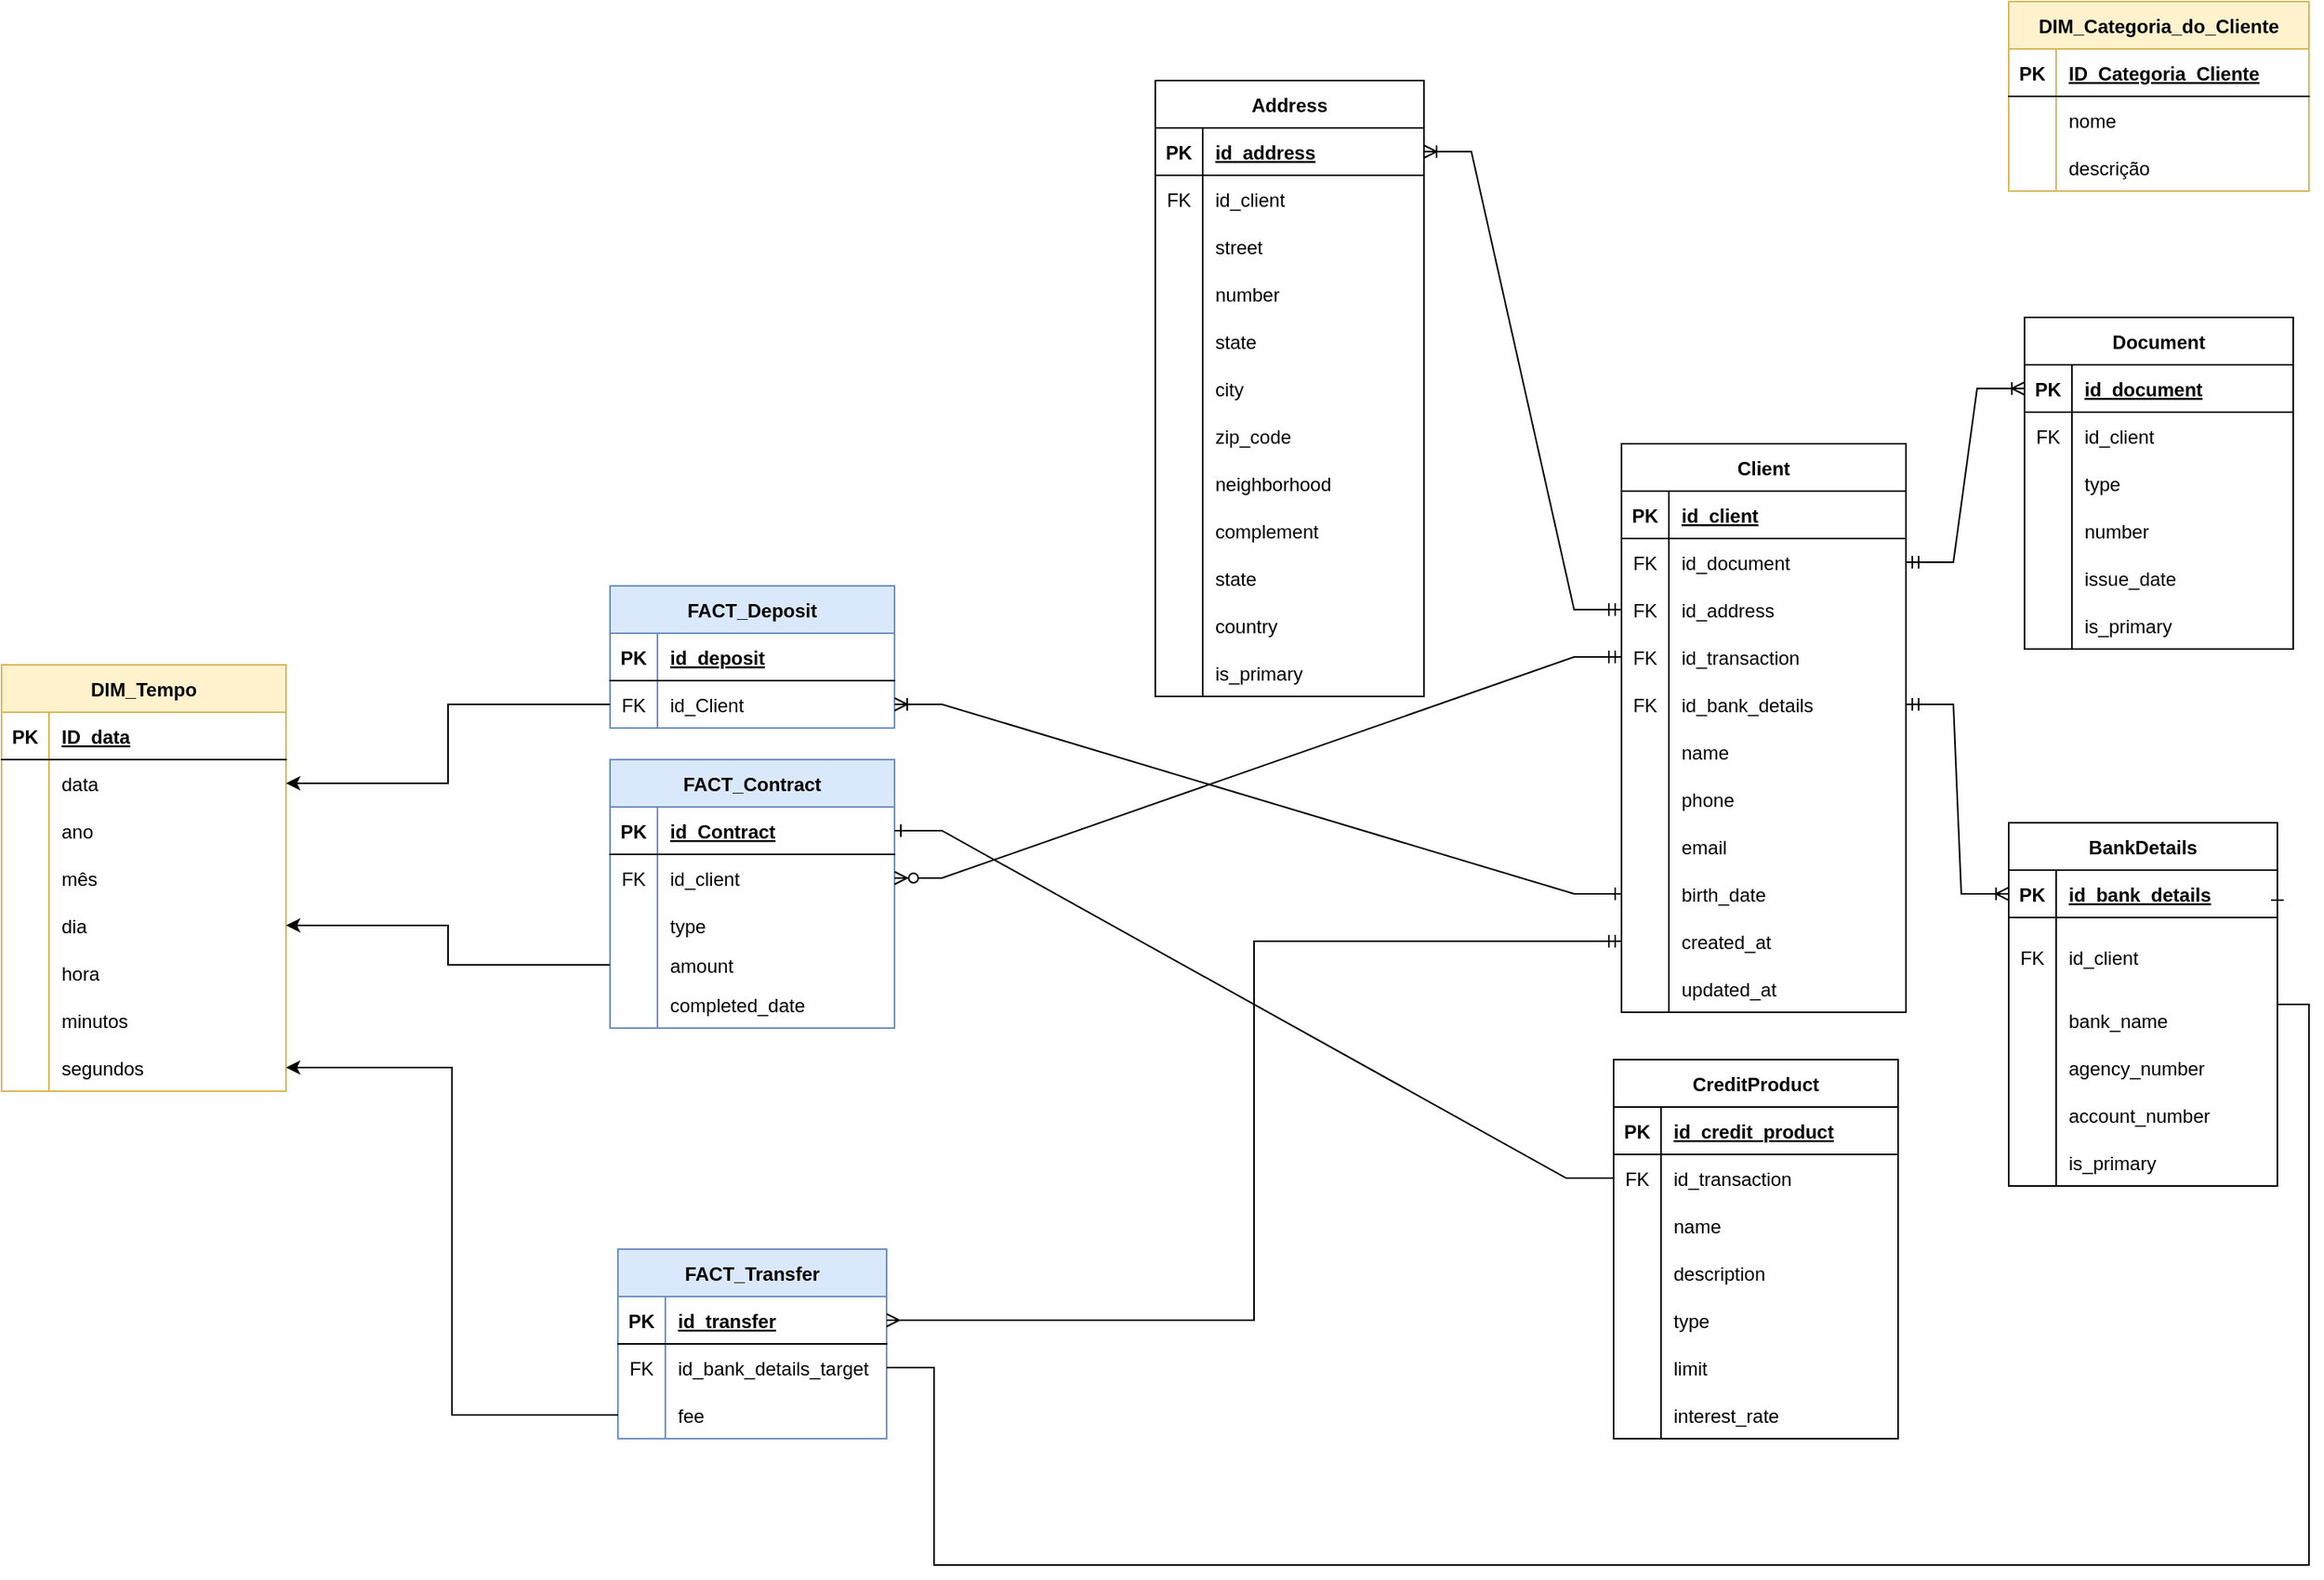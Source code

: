 <mxfile version="21.6.2" type="github">
  <diagram id="3WcyGnb1qQIZ8kAYW6et" name="Página-1">
    <mxGraphModel dx="2327" dy="701" grid="1" gridSize="10" guides="1" tooltips="1" connect="1" arrows="1" fold="1" page="1" pageScale="1" pageWidth="827" pageHeight="1169" math="0" shadow="0">
      <root>
        <mxCell id="0" />
        <mxCell id="1" parent="0" />
        <mxCell id="WaV54tq6BD_JxD8y_7Xt-2" value="Client" style="shape=table;startSize=30;container=1;collapsible=1;childLayout=tableLayout;fixedRows=1;rowLines=0;fontStyle=1;align=center;resizeLast=1;" parent="1" vertex="1">
          <mxGeometry x="355" y="420" width="180" height="360" as="geometry" />
        </mxCell>
        <mxCell id="WaV54tq6BD_JxD8y_7Xt-3" value="" style="shape=tableRow;horizontal=0;startSize=0;swimlaneHead=0;swimlaneBody=0;fillColor=none;collapsible=0;dropTarget=0;points=[[0,0.5],[1,0.5]];portConstraint=eastwest;top=0;left=0;right=0;bottom=1;" parent="WaV54tq6BD_JxD8y_7Xt-2" vertex="1">
          <mxGeometry y="30" width="180" height="30" as="geometry" />
        </mxCell>
        <mxCell id="WaV54tq6BD_JxD8y_7Xt-4" value="PK" style="shape=partialRectangle;connectable=0;fillColor=none;top=0;left=0;bottom=0;right=0;fontStyle=1;overflow=hidden;" parent="WaV54tq6BD_JxD8y_7Xt-3" vertex="1">
          <mxGeometry width="30" height="30" as="geometry">
            <mxRectangle width="30" height="30" as="alternateBounds" />
          </mxGeometry>
        </mxCell>
        <mxCell id="WaV54tq6BD_JxD8y_7Xt-5" value="id_client" style="shape=partialRectangle;connectable=0;fillColor=none;top=0;left=0;bottom=0;right=0;align=left;spacingLeft=6;fontStyle=5;overflow=hidden;" parent="WaV54tq6BD_JxD8y_7Xt-3" vertex="1">
          <mxGeometry x="30" width="150" height="30" as="geometry">
            <mxRectangle width="150" height="30" as="alternateBounds" />
          </mxGeometry>
        </mxCell>
        <mxCell id="WaV54tq6BD_JxD8y_7Xt-9" value="" style="shape=tableRow;horizontal=0;startSize=0;swimlaneHead=0;swimlaneBody=0;fillColor=none;collapsible=0;dropTarget=0;points=[[0,0.5],[1,0.5]];portConstraint=eastwest;top=0;left=0;right=0;bottom=0;" parent="WaV54tq6BD_JxD8y_7Xt-2" vertex="1">
          <mxGeometry y="60" width="180" height="30" as="geometry" />
        </mxCell>
        <mxCell id="WaV54tq6BD_JxD8y_7Xt-10" value="FK" style="shape=partialRectangle;connectable=0;fillColor=none;top=0;left=0;bottom=0;right=0;editable=1;overflow=hidden;" parent="WaV54tq6BD_JxD8y_7Xt-9" vertex="1">
          <mxGeometry width="30" height="30" as="geometry">
            <mxRectangle width="30" height="30" as="alternateBounds" />
          </mxGeometry>
        </mxCell>
        <mxCell id="WaV54tq6BD_JxD8y_7Xt-11" value="id_document" style="shape=partialRectangle;connectable=0;fillColor=none;top=0;left=0;bottom=0;right=0;align=left;spacingLeft=6;overflow=hidden;" parent="WaV54tq6BD_JxD8y_7Xt-9" vertex="1">
          <mxGeometry x="30" width="150" height="30" as="geometry">
            <mxRectangle width="150" height="30" as="alternateBounds" />
          </mxGeometry>
        </mxCell>
        <mxCell id="WaV54tq6BD_JxD8y_7Xt-12" value="" style="shape=tableRow;horizontal=0;startSize=0;swimlaneHead=0;swimlaneBody=0;fillColor=none;collapsible=0;dropTarget=0;points=[[0,0.5],[1,0.5]];portConstraint=eastwest;top=0;left=0;right=0;bottom=0;" parent="WaV54tq6BD_JxD8y_7Xt-2" vertex="1">
          <mxGeometry y="90" width="180" height="30" as="geometry" />
        </mxCell>
        <mxCell id="WaV54tq6BD_JxD8y_7Xt-13" value="FK" style="shape=partialRectangle;connectable=0;fillColor=none;top=0;left=0;bottom=0;right=0;editable=1;overflow=hidden;" parent="WaV54tq6BD_JxD8y_7Xt-12" vertex="1">
          <mxGeometry width="30" height="30" as="geometry">
            <mxRectangle width="30" height="30" as="alternateBounds" />
          </mxGeometry>
        </mxCell>
        <mxCell id="WaV54tq6BD_JxD8y_7Xt-14" value="id_address" style="shape=partialRectangle;connectable=0;fillColor=none;top=0;left=0;bottom=0;right=0;align=left;spacingLeft=6;overflow=hidden;" parent="WaV54tq6BD_JxD8y_7Xt-12" vertex="1">
          <mxGeometry x="30" width="150" height="30" as="geometry">
            <mxRectangle width="150" height="30" as="alternateBounds" />
          </mxGeometry>
        </mxCell>
        <mxCell id="sBeeZBKizsgOuaY-7H9B-50" value="" style="shape=tableRow;horizontal=0;startSize=0;swimlaneHead=0;swimlaneBody=0;fillColor=none;collapsible=0;dropTarget=0;points=[[0,0.5],[1,0.5]];portConstraint=eastwest;top=0;left=0;right=0;bottom=0;" parent="WaV54tq6BD_JxD8y_7Xt-2" vertex="1">
          <mxGeometry y="120" width="180" height="30" as="geometry" />
        </mxCell>
        <mxCell id="sBeeZBKizsgOuaY-7H9B-51" value="FK" style="shape=partialRectangle;connectable=0;fillColor=none;top=0;left=0;bottom=0;right=0;editable=1;overflow=hidden;" parent="sBeeZBKizsgOuaY-7H9B-50" vertex="1">
          <mxGeometry width="30" height="30" as="geometry">
            <mxRectangle width="30" height="30" as="alternateBounds" />
          </mxGeometry>
        </mxCell>
        <mxCell id="sBeeZBKizsgOuaY-7H9B-52" value="id_transaction" style="shape=partialRectangle;connectable=0;fillColor=none;top=0;left=0;bottom=0;right=0;align=left;spacingLeft=6;overflow=hidden;" parent="sBeeZBKizsgOuaY-7H9B-50" vertex="1">
          <mxGeometry x="30" width="150" height="30" as="geometry">
            <mxRectangle width="150" height="30" as="alternateBounds" />
          </mxGeometry>
        </mxCell>
        <mxCell id="sBeeZBKizsgOuaY-7H9B-207" value="" style="shape=tableRow;horizontal=0;startSize=0;swimlaneHead=0;swimlaneBody=0;fillColor=none;collapsible=0;dropTarget=0;points=[[0,0.5],[1,0.5]];portConstraint=eastwest;top=0;left=0;right=0;bottom=0;" parent="WaV54tq6BD_JxD8y_7Xt-2" vertex="1">
          <mxGeometry y="150" width="180" height="30" as="geometry" />
        </mxCell>
        <mxCell id="sBeeZBKizsgOuaY-7H9B-208" value="FK" style="shape=partialRectangle;connectable=0;fillColor=none;top=0;left=0;bottom=0;right=0;editable=1;overflow=hidden;" parent="sBeeZBKizsgOuaY-7H9B-207" vertex="1">
          <mxGeometry width="30" height="30" as="geometry">
            <mxRectangle width="30" height="30" as="alternateBounds" />
          </mxGeometry>
        </mxCell>
        <mxCell id="sBeeZBKizsgOuaY-7H9B-209" value="id_bank_details" style="shape=partialRectangle;connectable=0;fillColor=none;top=0;left=0;bottom=0;right=0;align=left;spacingLeft=6;overflow=hidden;" parent="sBeeZBKizsgOuaY-7H9B-207" vertex="1">
          <mxGeometry x="30" width="150" height="30" as="geometry">
            <mxRectangle width="150" height="30" as="alternateBounds" />
          </mxGeometry>
        </mxCell>
        <mxCell id="WaV54tq6BD_JxD8y_7Xt-6" value="" style="shape=tableRow;horizontal=0;startSize=0;swimlaneHead=0;swimlaneBody=0;fillColor=none;collapsible=0;dropTarget=0;points=[[0,0.5],[1,0.5]];portConstraint=eastwest;top=0;left=0;right=0;bottom=0;" parent="WaV54tq6BD_JxD8y_7Xt-2" vertex="1">
          <mxGeometry y="180" width="180" height="30" as="geometry" />
        </mxCell>
        <mxCell id="WaV54tq6BD_JxD8y_7Xt-7" value="" style="shape=partialRectangle;connectable=0;fillColor=none;top=0;left=0;bottom=0;right=0;editable=1;overflow=hidden;" parent="WaV54tq6BD_JxD8y_7Xt-6" vertex="1">
          <mxGeometry width="30" height="30" as="geometry">
            <mxRectangle width="30" height="30" as="alternateBounds" />
          </mxGeometry>
        </mxCell>
        <mxCell id="WaV54tq6BD_JxD8y_7Xt-8" value="name" style="shape=partialRectangle;connectable=0;fillColor=none;top=0;left=0;bottom=0;right=0;align=left;spacingLeft=6;overflow=hidden;" parent="WaV54tq6BD_JxD8y_7Xt-6" vertex="1">
          <mxGeometry x="30" width="150" height="30" as="geometry">
            <mxRectangle width="150" height="30" as="alternateBounds" />
          </mxGeometry>
        </mxCell>
        <mxCell id="WaV54tq6BD_JxD8y_7Xt-28" value="" style="shape=tableRow;horizontal=0;startSize=0;swimlaneHead=0;swimlaneBody=0;fillColor=none;collapsible=0;dropTarget=0;points=[[0,0.5],[1,0.5]];portConstraint=eastwest;top=0;left=0;right=0;bottom=0;" parent="WaV54tq6BD_JxD8y_7Xt-2" vertex="1">
          <mxGeometry y="210" width="180" height="30" as="geometry" />
        </mxCell>
        <mxCell id="WaV54tq6BD_JxD8y_7Xt-29" value="" style="shape=partialRectangle;connectable=0;fillColor=none;top=0;left=0;bottom=0;right=0;editable=1;overflow=hidden;" parent="WaV54tq6BD_JxD8y_7Xt-28" vertex="1">
          <mxGeometry width="30" height="30" as="geometry">
            <mxRectangle width="30" height="30" as="alternateBounds" />
          </mxGeometry>
        </mxCell>
        <mxCell id="WaV54tq6BD_JxD8y_7Xt-30" value="phone" style="shape=partialRectangle;connectable=0;fillColor=none;top=0;left=0;bottom=0;right=0;align=left;spacingLeft=6;overflow=hidden;" parent="WaV54tq6BD_JxD8y_7Xt-28" vertex="1">
          <mxGeometry x="30" width="150" height="30" as="geometry">
            <mxRectangle width="150" height="30" as="alternateBounds" />
          </mxGeometry>
        </mxCell>
        <mxCell id="WaV54tq6BD_JxD8y_7Xt-60" value="" style="shape=tableRow;horizontal=0;startSize=0;swimlaneHead=0;swimlaneBody=0;fillColor=none;collapsible=0;dropTarget=0;points=[[0,0.5],[1,0.5]];portConstraint=eastwest;top=0;left=0;right=0;bottom=0;" parent="WaV54tq6BD_JxD8y_7Xt-2" vertex="1">
          <mxGeometry y="240" width="180" height="30" as="geometry" />
        </mxCell>
        <mxCell id="WaV54tq6BD_JxD8y_7Xt-61" value="" style="shape=partialRectangle;connectable=0;fillColor=none;top=0;left=0;bottom=0;right=0;editable=1;overflow=hidden;" parent="WaV54tq6BD_JxD8y_7Xt-60" vertex="1">
          <mxGeometry width="30" height="30" as="geometry">
            <mxRectangle width="30" height="30" as="alternateBounds" />
          </mxGeometry>
        </mxCell>
        <mxCell id="WaV54tq6BD_JxD8y_7Xt-62" value="email" style="shape=partialRectangle;connectable=0;fillColor=none;top=0;left=0;bottom=0;right=0;align=left;spacingLeft=6;overflow=hidden;" parent="WaV54tq6BD_JxD8y_7Xt-60" vertex="1">
          <mxGeometry x="30" width="150" height="30" as="geometry">
            <mxRectangle width="150" height="30" as="alternateBounds" />
          </mxGeometry>
        </mxCell>
        <mxCell id="WaV54tq6BD_JxD8y_7Xt-31" value="" style="shape=tableRow;horizontal=0;startSize=0;swimlaneHead=0;swimlaneBody=0;fillColor=none;collapsible=0;dropTarget=0;points=[[0,0.5],[1,0.5]];portConstraint=eastwest;top=0;left=0;right=0;bottom=0;" parent="WaV54tq6BD_JxD8y_7Xt-2" vertex="1">
          <mxGeometry y="270" width="180" height="30" as="geometry" />
        </mxCell>
        <mxCell id="WaV54tq6BD_JxD8y_7Xt-32" value="" style="shape=partialRectangle;connectable=0;fillColor=none;top=0;left=0;bottom=0;right=0;editable=1;overflow=hidden;" parent="WaV54tq6BD_JxD8y_7Xt-31" vertex="1">
          <mxGeometry width="30" height="30" as="geometry">
            <mxRectangle width="30" height="30" as="alternateBounds" />
          </mxGeometry>
        </mxCell>
        <mxCell id="WaV54tq6BD_JxD8y_7Xt-33" value="birth_date" style="shape=partialRectangle;connectable=0;fillColor=none;top=0;left=0;bottom=0;right=0;align=left;spacingLeft=6;overflow=hidden;" parent="WaV54tq6BD_JxD8y_7Xt-31" vertex="1">
          <mxGeometry x="30" width="150" height="30" as="geometry">
            <mxRectangle width="150" height="30" as="alternateBounds" />
          </mxGeometry>
        </mxCell>
        <mxCell id="sBeeZBKizsgOuaY-7H9B-253" value="" style="shape=tableRow;horizontal=0;startSize=0;swimlaneHead=0;swimlaneBody=0;fillColor=none;collapsible=0;dropTarget=0;points=[[0,0.5],[1,0.5]];portConstraint=eastwest;top=0;left=0;right=0;bottom=0;" parent="WaV54tq6BD_JxD8y_7Xt-2" vertex="1">
          <mxGeometry y="300" width="180" height="30" as="geometry" />
        </mxCell>
        <mxCell id="sBeeZBKizsgOuaY-7H9B-254" value="" style="shape=partialRectangle;connectable=0;fillColor=none;top=0;left=0;bottom=0;right=0;editable=1;overflow=hidden;" parent="sBeeZBKizsgOuaY-7H9B-253" vertex="1">
          <mxGeometry width="30" height="30" as="geometry">
            <mxRectangle width="30" height="30" as="alternateBounds" />
          </mxGeometry>
        </mxCell>
        <mxCell id="sBeeZBKizsgOuaY-7H9B-255" value="created_at" style="shape=partialRectangle;connectable=0;fillColor=none;top=0;left=0;bottom=0;right=0;align=left;spacingLeft=6;overflow=hidden;" parent="sBeeZBKizsgOuaY-7H9B-253" vertex="1">
          <mxGeometry x="30" width="150" height="30" as="geometry">
            <mxRectangle width="150" height="30" as="alternateBounds" />
          </mxGeometry>
        </mxCell>
        <mxCell id="sBeeZBKizsgOuaY-7H9B-256" value="" style="shape=tableRow;horizontal=0;startSize=0;swimlaneHead=0;swimlaneBody=0;fillColor=none;collapsible=0;dropTarget=0;points=[[0,0.5],[1,0.5]];portConstraint=eastwest;top=0;left=0;right=0;bottom=0;" parent="WaV54tq6BD_JxD8y_7Xt-2" vertex="1">
          <mxGeometry y="330" width="180" height="30" as="geometry" />
        </mxCell>
        <mxCell id="sBeeZBKizsgOuaY-7H9B-257" value="" style="shape=partialRectangle;connectable=0;fillColor=none;top=0;left=0;bottom=0;right=0;editable=1;overflow=hidden;" parent="sBeeZBKizsgOuaY-7H9B-256" vertex="1">
          <mxGeometry width="30" height="30" as="geometry">
            <mxRectangle width="30" height="30" as="alternateBounds" />
          </mxGeometry>
        </mxCell>
        <mxCell id="sBeeZBKizsgOuaY-7H9B-258" value="updated_at" style="shape=partialRectangle;connectable=0;fillColor=none;top=0;left=0;bottom=0;right=0;align=left;spacingLeft=6;overflow=hidden;" parent="sBeeZBKizsgOuaY-7H9B-256" vertex="1">
          <mxGeometry x="30" width="150" height="30" as="geometry">
            <mxRectangle width="150" height="30" as="alternateBounds" />
          </mxGeometry>
        </mxCell>
        <mxCell id="WaV54tq6BD_JxD8y_7Xt-34" value="FACT_Deposit" style="shape=table;startSize=30;container=1;collapsible=1;childLayout=tableLayout;fixedRows=1;rowLines=0;fontStyle=1;align=center;resizeLast=1;fillColor=#dae8fc;strokeColor=#6c8ebf;" parent="1" vertex="1">
          <mxGeometry x="-285" y="510" width="180" height="90" as="geometry" />
        </mxCell>
        <mxCell id="WaV54tq6BD_JxD8y_7Xt-35" value="" style="shape=tableRow;horizontal=0;startSize=0;swimlaneHead=0;swimlaneBody=0;fillColor=none;collapsible=0;dropTarget=0;points=[[0,0.5],[1,0.5]];portConstraint=eastwest;top=0;left=0;right=0;bottom=1;" parent="WaV54tq6BD_JxD8y_7Xt-34" vertex="1">
          <mxGeometry y="30" width="180" height="30" as="geometry" />
        </mxCell>
        <mxCell id="WaV54tq6BD_JxD8y_7Xt-36" value="PK" style="shape=partialRectangle;connectable=0;fillColor=none;top=0;left=0;bottom=0;right=0;fontStyle=1;overflow=hidden;" parent="WaV54tq6BD_JxD8y_7Xt-35" vertex="1">
          <mxGeometry width="30" height="30" as="geometry">
            <mxRectangle width="30" height="30" as="alternateBounds" />
          </mxGeometry>
        </mxCell>
        <mxCell id="WaV54tq6BD_JxD8y_7Xt-37" value="id_deposit" style="shape=partialRectangle;connectable=0;fillColor=none;top=0;left=0;bottom=0;right=0;align=left;spacingLeft=6;fontStyle=5;overflow=hidden;" parent="WaV54tq6BD_JxD8y_7Xt-35" vertex="1">
          <mxGeometry x="30" width="150" height="30" as="geometry">
            <mxRectangle width="150" height="30" as="alternateBounds" />
          </mxGeometry>
        </mxCell>
        <mxCell id="WaV54tq6BD_JxD8y_7Xt-38" value="" style="shape=tableRow;horizontal=0;startSize=0;swimlaneHead=0;swimlaneBody=0;fillColor=none;collapsible=0;dropTarget=0;points=[[0,0.5],[1,0.5]];portConstraint=eastwest;top=0;left=0;right=0;bottom=0;" parent="WaV54tq6BD_JxD8y_7Xt-34" vertex="1">
          <mxGeometry y="60" width="180" height="30" as="geometry" />
        </mxCell>
        <mxCell id="WaV54tq6BD_JxD8y_7Xt-39" value="FK" style="shape=partialRectangle;connectable=0;fillColor=none;top=0;left=0;bottom=0;right=0;editable=1;overflow=hidden;" parent="WaV54tq6BD_JxD8y_7Xt-38" vertex="1">
          <mxGeometry width="30" height="30" as="geometry">
            <mxRectangle width="30" height="30" as="alternateBounds" />
          </mxGeometry>
        </mxCell>
        <mxCell id="WaV54tq6BD_JxD8y_7Xt-40" value="id_Client" style="shape=partialRectangle;connectable=0;fillColor=none;top=0;left=0;bottom=0;right=0;align=left;spacingLeft=6;overflow=hidden;" parent="WaV54tq6BD_JxD8y_7Xt-38" vertex="1">
          <mxGeometry x="30" width="150" height="30" as="geometry">
            <mxRectangle width="150" height="30" as="alternateBounds" />
          </mxGeometry>
        </mxCell>
        <mxCell id="WaV54tq6BD_JxD8y_7Xt-47" value="CreditProduct" style="shape=table;startSize=30;container=1;collapsible=1;childLayout=tableLayout;fixedRows=1;rowLines=0;fontStyle=1;align=center;resizeLast=1;" parent="1" vertex="1">
          <mxGeometry x="350" y="810" width="180" height="240" as="geometry" />
        </mxCell>
        <mxCell id="WaV54tq6BD_JxD8y_7Xt-48" value="" style="shape=tableRow;horizontal=0;startSize=0;swimlaneHead=0;swimlaneBody=0;fillColor=none;collapsible=0;dropTarget=0;points=[[0,0.5],[1,0.5]];portConstraint=eastwest;top=0;left=0;right=0;bottom=1;" parent="WaV54tq6BD_JxD8y_7Xt-47" vertex="1">
          <mxGeometry y="30" width="180" height="30" as="geometry" />
        </mxCell>
        <mxCell id="WaV54tq6BD_JxD8y_7Xt-49" value="PK" style="shape=partialRectangle;connectable=0;fillColor=none;top=0;left=0;bottom=0;right=0;fontStyle=1;overflow=hidden;" parent="WaV54tq6BD_JxD8y_7Xt-48" vertex="1">
          <mxGeometry width="30" height="30" as="geometry">
            <mxRectangle width="30" height="30" as="alternateBounds" />
          </mxGeometry>
        </mxCell>
        <mxCell id="WaV54tq6BD_JxD8y_7Xt-50" value="id_credit_product" style="shape=partialRectangle;connectable=0;fillColor=none;top=0;left=0;bottom=0;right=0;align=left;spacingLeft=6;fontStyle=5;overflow=hidden;" parent="WaV54tq6BD_JxD8y_7Xt-48" vertex="1">
          <mxGeometry x="30" width="150" height="30" as="geometry">
            <mxRectangle width="150" height="30" as="alternateBounds" />
          </mxGeometry>
        </mxCell>
        <mxCell id="sBeeZBKizsgOuaY-7H9B-235" value="" style="shape=tableRow;horizontal=0;startSize=0;swimlaneHead=0;swimlaneBody=0;fillColor=none;collapsible=0;dropTarget=0;points=[[0,0.5],[1,0.5]];portConstraint=eastwest;top=0;left=0;right=0;bottom=0;" parent="WaV54tq6BD_JxD8y_7Xt-47" vertex="1">
          <mxGeometry y="60" width="180" height="30" as="geometry" />
        </mxCell>
        <mxCell id="sBeeZBKizsgOuaY-7H9B-236" value="FK" style="shape=partialRectangle;connectable=0;fillColor=none;top=0;left=0;bottom=0;right=0;editable=1;overflow=hidden;" parent="sBeeZBKizsgOuaY-7H9B-235" vertex="1">
          <mxGeometry width="30" height="30" as="geometry">
            <mxRectangle width="30" height="30" as="alternateBounds" />
          </mxGeometry>
        </mxCell>
        <mxCell id="sBeeZBKizsgOuaY-7H9B-237" value="id_transaction" style="shape=partialRectangle;connectable=0;fillColor=none;top=0;left=0;bottom=0;right=0;align=left;spacingLeft=6;overflow=hidden;" parent="sBeeZBKizsgOuaY-7H9B-235" vertex="1">
          <mxGeometry x="30" width="150" height="30" as="geometry">
            <mxRectangle width="150" height="30" as="alternateBounds" />
          </mxGeometry>
        </mxCell>
        <mxCell id="WaV54tq6BD_JxD8y_7Xt-51" value="" style="shape=tableRow;horizontal=0;startSize=0;swimlaneHead=0;swimlaneBody=0;fillColor=none;collapsible=0;dropTarget=0;points=[[0,0.5],[1,0.5]];portConstraint=eastwest;top=0;left=0;right=0;bottom=0;" parent="WaV54tq6BD_JxD8y_7Xt-47" vertex="1">
          <mxGeometry y="90" width="180" height="30" as="geometry" />
        </mxCell>
        <mxCell id="WaV54tq6BD_JxD8y_7Xt-52" value="" style="shape=partialRectangle;connectable=0;fillColor=none;top=0;left=0;bottom=0;right=0;editable=1;overflow=hidden;" parent="WaV54tq6BD_JxD8y_7Xt-51" vertex="1">
          <mxGeometry width="30" height="30" as="geometry">
            <mxRectangle width="30" height="30" as="alternateBounds" />
          </mxGeometry>
        </mxCell>
        <mxCell id="WaV54tq6BD_JxD8y_7Xt-53" value="name" style="shape=partialRectangle;connectable=0;fillColor=none;top=0;left=0;bottom=0;right=0;align=left;spacingLeft=6;overflow=hidden;" parent="WaV54tq6BD_JxD8y_7Xt-51" vertex="1">
          <mxGeometry x="30" width="150" height="30" as="geometry">
            <mxRectangle width="150" height="30" as="alternateBounds" />
          </mxGeometry>
        </mxCell>
        <mxCell id="WaV54tq6BD_JxD8y_7Xt-54" value="" style="shape=tableRow;horizontal=0;startSize=0;swimlaneHead=0;swimlaneBody=0;fillColor=none;collapsible=0;dropTarget=0;points=[[0,0.5],[1,0.5]];portConstraint=eastwest;top=0;left=0;right=0;bottom=0;" parent="WaV54tq6BD_JxD8y_7Xt-47" vertex="1">
          <mxGeometry y="120" width="180" height="30" as="geometry" />
        </mxCell>
        <mxCell id="WaV54tq6BD_JxD8y_7Xt-55" value="" style="shape=partialRectangle;connectable=0;fillColor=none;top=0;left=0;bottom=0;right=0;editable=1;overflow=hidden;" parent="WaV54tq6BD_JxD8y_7Xt-54" vertex="1">
          <mxGeometry width="30" height="30" as="geometry">
            <mxRectangle width="30" height="30" as="alternateBounds" />
          </mxGeometry>
        </mxCell>
        <mxCell id="WaV54tq6BD_JxD8y_7Xt-56" value="description" style="shape=partialRectangle;connectable=0;fillColor=none;top=0;left=0;bottom=0;right=0;align=left;spacingLeft=6;overflow=hidden;" parent="WaV54tq6BD_JxD8y_7Xt-54" vertex="1">
          <mxGeometry x="30" width="150" height="30" as="geometry">
            <mxRectangle width="150" height="30" as="alternateBounds" />
          </mxGeometry>
        </mxCell>
        <mxCell id="sBeeZBKizsgOuaY-7H9B-116" value="" style="shape=tableRow;horizontal=0;startSize=0;swimlaneHead=0;swimlaneBody=0;fillColor=none;collapsible=0;dropTarget=0;points=[[0,0.5],[1,0.5]];portConstraint=eastwest;top=0;left=0;right=0;bottom=0;" parent="WaV54tq6BD_JxD8y_7Xt-47" vertex="1">
          <mxGeometry y="150" width="180" height="30" as="geometry" />
        </mxCell>
        <mxCell id="sBeeZBKizsgOuaY-7H9B-117" value="" style="shape=partialRectangle;connectable=0;fillColor=none;top=0;left=0;bottom=0;right=0;editable=1;overflow=hidden;" parent="sBeeZBKizsgOuaY-7H9B-116" vertex="1">
          <mxGeometry width="30" height="30" as="geometry">
            <mxRectangle width="30" height="30" as="alternateBounds" />
          </mxGeometry>
        </mxCell>
        <mxCell id="sBeeZBKizsgOuaY-7H9B-118" value="type" style="shape=partialRectangle;connectable=0;fillColor=none;top=0;left=0;bottom=0;right=0;align=left;spacingLeft=6;overflow=hidden;" parent="sBeeZBKizsgOuaY-7H9B-116" vertex="1">
          <mxGeometry x="30" width="150" height="30" as="geometry">
            <mxRectangle width="150" height="30" as="alternateBounds" />
          </mxGeometry>
        </mxCell>
        <mxCell id="sBeeZBKizsgOuaY-7H9B-119" value="" style="shape=tableRow;horizontal=0;startSize=0;swimlaneHead=0;swimlaneBody=0;fillColor=none;collapsible=0;dropTarget=0;points=[[0,0.5],[1,0.5]];portConstraint=eastwest;top=0;left=0;right=0;bottom=0;" parent="WaV54tq6BD_JxD8y_7Xt-47" vertex="1">
          <mxGeometry y="180" width="180" height="30" as="geometry" />
        </mxCell>
        <mxCell id="sBeeZBKizsgOuaY-7H9B-120" value="" style="shape=partialRectangle;connectable=0;fillColor=none;top=0;left=0;bottom=0;right=0;editable=1;overflow=hidden;" parent="sBeeZBKizsgOuaY-7H9B-119" vertex="1">
          <mxGeometry width="30" height="30" as="geometry">
            <mxRectangle width="30" height="30" as="alternateBounds" />
          </mxGeometry>
        </mxCell>
        <mxCell id="sBeeZBKizsgOuaY-7H9B-121" value="limit" style="shape=partialRectangle;connectable=0;fillColor=none;top=0;left=0;bottom=0;right=0;align=left;spacingLeft=6;overflow=hidden;" parent="sBeeZBKizsgOuaY-7H9B-119" vertex="1">
          <mxGeometry x="30" width="150" height="30" as="geometry">
            <mxRectangle width="150" height="30" as="alternateBounds" />
          </mxGeometry>
        </mxCell>
        <mxCell id="sBeeZBKizsgOuaY-7H9B-122" value="" style="shape=tableRow;horizontal=0;startSize=0;swimlaneHead=0;swimlaneBody=0;fillColor=none;collapsible=0;dropTarget=0;points=[[0,0.5],[1,0.5]];portConstraint=eastwest;top=0;left=0;right=0;bottom=0;" parent="WaV54tq6BD_JxD8y_7Xt-47" vertex="1">
          <mxGeometry y="210" width="180" height="30" as="geometry" />
        </mxCell>
        <mxCell id="sBeeZBKizsgOuaY-7H9B-123" value="" style="shape=partialRectangle;connectable=0;fillColor=none;top=0;left=0;bottom=0;right=0;editable=1;overflow=hidden;" parent="sBeeZBKizsgOuaY-7H9B-122" vertex="1">
          <mxGeometry width="30" height="30" as="geometry">
            <mxRectangle width="30" height="30" as="alternateBounds" />
          </mxGeometry>
        </mxCell>
        <mxCell id="sBeeZBKizsgOuaY-7H9B-124" value="interest_rate" style="shape=partialRectangle;connectable=0;fillColor=none;top=0;left=0;bottom=0;right=0;align=left;spacingLeft=6;overflow=hidden;" parent="sBeeZBKizsgOuaY-7H9B-122" vertex="1">
          <mxGeometry x="30" width="150" height="30" as="geometry">
            <mxRectangle width="150" height="30" as="alternateBounds" />
          </mxGeometry>
        </mxCell>
        <mxCell id="WaV54tq6BD_JxD8y_7Xt-63" value="FACT_Contract" style="shape=table;startSize=30;container=1;collapsible=1;childLayout=tableLayout;fixedRows=1;rowLines=0;fontStyle=1;align=center;resizeLast=1;fillColor=#dae8fc;strokeColor=#6c8ebf;" parent="1" vertex="1">
          <mxGeometry x="-285" y="620" width="180" height="170" as="geometry" />
        </mxCell>
        <mxCell id="WaV54tq6BD_JxD8y_7Xt-64" value="" style="shape=tableRow;horizontal=0;startSize=0;swimlaneHead=0;swimlaneBody=0;fillColor=none;collapsible=0;dropTarget=0;points=[[0,0.5],[1,0.5]];portConstraint=eastwest;top=0;left=0;right=0;bottom=1;" parent="WaV54tq6BD_JxD8y_7Xt-63" vertex="1">
          <mxGeometry y="30" width="180" height="30" as="geometry" />
        </mxCell>
        <mxCell id="WaV54tq6BD_JxD8y_7Xt-65" value="PK" style="shape=partialRectangle;connectable=0;fillColor=none;top=0;left=0;bottom=0;right=0;fontStyle=1;overflow=hidden;" parent="WaV54tq6BD_JxD8y_7Xt-64" vertex="1">
          <mxGeometry width="30" height="30" as="geometry">
            <mxRectangle width="30" height="30" as="alternateBounds" />
          </mxGeometry>
        </mxCell>
        <mxCell id="WaV54tq6BD_JxD8y_7Xt-66" value="id_Contract" style="shape=partialRectangle;connectable=0;fillColor=none;top=0;left=0;bottom=0;right=0;align=left;spacingLeft=6;fontStyle=5;overflow=hidden;" parent="WaV54tq6BD_JxD8y_7Xt-64" vertex="1">
          <mxGeometry x="30" width="150" height="30" as="geometry">
            <mxRectangle width="150" height="30" as="alternateBounds" />
          </mxGeometry>
        </mxCell>
        <mxCell id="WaV54tq6BD_JxD8y_7Xt-67" value="" style="shape=tableRow;horizontal=0;startSize=0;swimlaneHead=0;swimlaneBody=0;fillColor=none;collapsible=0;dropTarget=0;points=[[0,0.5],[1,0.5]];portConstraint=eastwest;top=0;left=0;right=0;bottom=0;" parent="WaV54tq6BD_JxD8y_7Xt-63" vertex="1">
          <mxGeometry y="60" width="180" height="30" as="geometry" />
        </mxCell>
        <mxCell id="WaV54tq6BD_JxD8y_7Xt-68" value="FK" style="shape=partialRectangle;connectable=0;fillColor=none;top=0;left=0;bottom=0;right=0;editable=1;overflow=hidden;" parent="WaV54tq6BD_JxD8y_7Xt-67" vertex="1">
          <mxGeometry width="30" height="30" as="geometry">
            <mxRectangle width="30" height="30" as="alternateBounds" />
          </mxGeometry>
        </mxCell>
        <mxCell id="WaV54tq6BD_JxD8y_7Xt-69" value="id_client" style="shape=partialRectangle;connectable=0;fillColor=none;top=0;left=0;bottom=0;right=0;align=left;spacingLeft=6;overflow=hidden;" parent="WaV54tq6BD_JxD8y_7Xt-67" vertex="1">
          <mxGeometry x="30" width="150" height="30" as="geometry">
            <mxRectangle width="150" height="30" as="alternateBounds" />
          </mxGeometry>
        </mxCell>
        <mxCell id="WaV54tq6BD_JxD8y_7Xt-70" value="" style="shape=tableRow;horizontal=0;startSize=0;swimlaneHead=0;swimlaneBody=0;fillColor=none;collapsible=0;dropTarget=0;points=[[0,0.5],[1,0.5]];portConstraint=eastwest;top=0;left=0;right=0;bottom=0;" parent="WaV54tq6BD_JxD8y_7Xt-63" vertex="1">
          <mxGeometry y="90" width="180" height="30" as="geometry" />
        </mxCell>
        <mxCell id="WaV54tq6BD_JxD8y_7Xt-71" value="" style="shape=partialRectangle;connectable=0;fillColor=none;top=0;left=0;bottom=0;right=0;editable=1;overflow=hidden;" parent="WaV54tq6BD_JxD8y_7Xt-70" vertex="1">
          <mxGeometry width="30" height="30" as="geometry">
            <mxRectangle width="30" height="30" as="alternateBounds" />
          </mxGeometry>
        </mxCell>
        <mxCell id="WaV54tq6BD_JxD8y_7Xt-72" value="type" style="shape=partialRectangle;connectable=0;fillColor=none;top=0;left=0;bottom=0;right=0;align=left;spacingLeft=6;overflow=hidden;" parent="WaV54tq6BD_JxD8y_7Xt-70" vertex="1">
          <mxGeometry x="30" width="150" height="30" as="geometry">
            <mxRectangle width="150" height="30" as="alternateBounds" />
          </mxGeometry>
        </mxCell>
        <mxCell id="WaV54tq6BD_JxD8y_7Xt-89" value="" style="shape=tableRow;horizontal=0;startSize=0;swimlaneHead=0;swimlaneBody=0;fillColor=none;collapsible=0;dropTarget=0;points=[[0,0.5],[1,0.5]];portConstraint=eastwest;top=0;left=0;right=0;bottom=0;" parent="WaV54tq6BD_JxD8y_7Xt-63" vertex="1">
          <mxGeometry y="120" width="180" height="20" as="geometry" />
        </mxCell>
        <mxCell id="WaV54tq6BD_JxD8y_7Xt-90" value="" style="shape=partialRectangle;connectable=0;fillColor=none;top=0;left=0;bottom=0;right=0;editable=1;overflow=hidden;" parent="WaV54tq6BD_JxD8y_7Xt-89" vertex="1">
          <mxGeometry width="30" height="20" as="geometry">
            <mxRectangle width="30" height="20" as="alternateBounds" />
          </mxGeometry>
        </mxCell>
        <mxCell id="WaV54tq6BD_JxD8y_7Xt-91" value="amount" style="shape=partialRectangle;connectable=0;fillColor=none;top=0;left=0;bottom=0;right=0;align=left;spacingLeft=6;overflow=hidden;" parent="WaV54tq6BD_JxD8y_7Xt-89" vertex="1">
          <mxGeometry x="30" width="150" height="20" as="geometry">
            <mxRectangle width="150" height="20" as="alternateBounds" />
          </mxGeometry>
        </mxCell>
        <mxCell id="sBeeZBKizsgOuaY-7H9B-201" value="" style="shape=tableRow;horizontal=0;startSize=0;swimlaneHead=0;swimlaneBody=0;fillColor=none;collapsible=0;dropTarget=0;points=[[0,0.5],[1,0.5]];portConstraint=eastwest;top=0;left=0;right=0;bottom=0;" parent="WaV54tq6BD_JxD8y_7Xt-63" vertex="1">
          <mxGeometry y="140" width="180" height="30" as="geometry" />
        </mxCell>
        <mxCell id="sBeeZBKizsgOuaY-7H9B-202" value="" style="shape=partialRectangle;connectable=0;fillColor=none;top=0;left=0;bottom=0;right=0;editable=1;overflow=hidden;" parent="sBeeZBKizsgOuaY-7H9B-201" vertex="1">
          <mxGeometry width="30" height="30" as="geometry">
            <mxRectangle width="30" height="30" as="alternateBounds" />
          </mxGeometry>
        </mxCell>
        <mxCell id="sBeeZBKizsgOuaY-7H9B-203" value="completed_date" style="shape=partialRectangle;connectable=0;fillColor=none;top=0;left=0;bottom=0;right=0;align=left;spacingLeft=6;overflow=hidden;" parent="sBeeZBKizsgOuaY-7H9B-201" vertex="1">
          <mxGeometry x="30" width="150" height="30" as="geometry">
            <mxRectangle width="150" height="30" as="alternateBounds" />
          </mxGeometry>
        </mxCell>
        <mxCell id="WaV54tq6BD_JxD8y_7Xt-76" value="FACT_Transfer" style="shape=table;startSize=30;container=1;collapsible=1;childLayout=tableLayout;fixedRows=1;rowLines=0;fontStyle=1;align=center;resizeLast=1;fillColor=#dae8fc;strokeColor=#6c8ebf;" parent="1" vertex="1">
          <mxGeometry x="-280" y="930" width="170" height="120" as="geometry" />
        </mxCell>
        <mxCell id="WaV54tq6BD_JxD8y_7Xt-77" value="" style="shape=tableRow;horizontal=0;startSize=0;swimlaneHead=0;swimlaneBody=0;fillColor=none;collapsible=0;dropTarget=0;points=[[0,0.5],[1,0.5]];portConstraint=eastwest;top=0;left=0;right=0;bottom=1;" parent="WaV54tq6BD_JxD8y_7Xt-76" vertex="1">
          <mxGeometry y="30" width="170" height="30" as="geometry" />
        </mxCell>
        <mxCell id="WaV54tq6BD_JxD8y_7Xt-78" value="PK" style="shape=partialRectangle;connectable=0;fillColor=none;top=0;left=0;bottom=0;right=0;fontStyle=1;overflow=hidden;" parent="WaV54tq6BD_JxD8y_7Xt-77" vertex="1">
          <mxGeometry width="30" height="30" as="geometry">
            <mxRectangle width="30" height="30" as="alternateBounds" />
          </mxGeometry>
        </mxCell>
        <mxCell id="WaV54tq6BD_JxD8y_7Xt-79" value="id_transfer" style="shape=partialRectangle;connectable=0;fillColor=none;top=0;left=0;bottom=0;right=0;align=left;spacingLeft=6;fontStyle=5;overflow=hidden;" parent="WaV54tq6BD_JxD8y_7Xt-77" vertex="1">
          <mxGeometry x="30" width="140" height="30" as="geometry">
            <mxRectangle width="140" height="30" as="alternateBounds" />
          </mxGeometry>
        </mxCell>
        <mxCell id="sBeeZBKizsgOuaY-7H9B-140" value="" style="shape=tableRow;horizontal=0;startSize=0;swimlaneHead=0;swimlaneBody=0;fillColor=none;collapsible=0;dropTarget=0;points=[[0,0.5],[1,0.5]];portConstraint=eastwest;top=0;left=0;right=0;bottom=0;" parent="WaV54tq6BD_JxD8y_7Xt-76" vertex="1">
          <mxGeometry y="60" width="170" height="30" as="geometry" />
        </mxCell>
        <mxCell id="sBeeZBKizsgOuaY-7H9B-141" value="FK" style="shape=partialRectangle;connectable=0;fillColor=none;top=0;left=0;bottom=0;right=0;editable=1;overflow=hidden;" parent="sBeeZBKizsgOuaY-7H9B-140" vertex="1">
          <mxGeometry width="30" height="30" as="geometry">
            <mxRectangle width="30" height="30" as="alternateBounds" />
          </mxGeometry>
        </mxCell>
        <mxCell id="sBeeZBKizsgOuaY-7H9B-142" value="id_bank_details_target" style="shape=partialRectangle;connectable=0;fillColor=none;top=0;left=0;bottom=0;right=0;align=left;spacingLeft=6;overflow=hidden;" parent="sBeeZBKizsgOuaY-7H9B-140" vertex="1">
          <mxGeometry x="30" width="140" height="30" as="geometry">
            <mxRectangle width="140" height="30" as="alternateBounds" />
          </mxGeometry>
        </mxCell>
        <mxCell id="WaV54tq6BD_JxD8y_7Xt-95" value="" style="shape=tableRow;horizontal=0;startSize=0;swimlaneHead=0;swimlaneBody=0;fillColor=none;collapsible=0;dropTarget=0;points=[[0,0.5],[1,0.5]];portConstraint=eastwest;top=0;left=0;right=0;bottom=0;" parent="WaV54tq6BD_JxD8y_7Xt-76" vertex="1">
          <mxGeometry y="90" width="170" height="30" as="geometry" />
        </mxCell>
        <mxCell id="WaV54tq6BD_JxD8y_7Xt-96" value="" style="shape=partialRectangle;connectable=0;fillColor=none;top=0;left=0;bottom=0;right=0;editable=1;overflow=hidden;" parent="WaV54tq6BD_JxD8y_7Xt-95" vertex="1">
          <mxGeometry width="30" height="30" as="geometry">
            <mxRectangle width="30" height="30" as="alternateBounds" />
          </mxGeometry>
        </mxCell>
        <mxCell id="WaV54tq6BD_JxD8y_7Xt-97" value="fee" style="shape=partialRectangle;connectable=0;fillColor=none;top=0;left=0;bottom=0;right=0;align=left;spacingLeft=6;overflow=hidden;" parent="WaV54tq6BD_JxD8y_7Xt-95" vertex="1">
          <mxGeometry x="30" width="140" height="30" as="geometry">
            <mxRectangle width="140" height="30" as="alternateBounds" />
          </mxGeometry>
        </mxCell>
        <mxCell id="sBeeZBKizsgOuaY-7H9B-56" value="Address" style="shape=table;startSize=30;container=1;collapsible=1;childLayout=tableLayout;fixedRows=1;rowLines=0;fontStyle=1;align=center;resizeLast=1;" parent="1" vertex="1">
          <mxGeometry x="60" y="190" width="170" height="390" as="geometry" />
        </mxCell>
        <mxCell id="sBeeZBKizsgOuaY-7H9B-57" value="" style="shape=tableRow;horizontal=0;startSize=0;swimlaneHead=0;swimlaneBody=0;fillColor=none;collapsible=0;dropTarget=0;points=[[0,0.5],[1,0.5]];portConstraint=eastwest;top=0;left=0;right=0;bottom=1;" parent="sBeeZBKizsgOuaY-7H9B-56" vertex="1">
          <mxGeometry y="30" width="170" height="30" as="geometry" />
        </mxCell>
        <mxCell id="sBeeZBKizsgOuaY-7H9B-58" value="PK" style="shape=partialRectangle;connectable=0;fillColor=none;top=0;left=0;bottom=0;right=0;fontStyle=1;overflow=hidden;" parent="sBeeZBKizsgOuaY-7H9B-57" vertex="1">
          <mxGeometry width="30" height="30" as="geometry">
            <mxRectangle width="30" height="30" as="alternateBounds" />
          </mxGeometry>
        </mxCell>
        <mxCell id="sBeeZBKizsgOuaY-7H9B-59" value="id_address" style="shape=partialRectangle;connectable=0;fillColor=none;top=0;left=0;bottom=0;right=0;align=left;spacingLeft=6;fontStyle=5;overflow=hidden;" parent="sBeeZBKizsgOuaY-7H9B-57" vertex="1">
          <mxGeometry x="30" width="140" height="30" as="geometry">
            <mxRectangle width="140" height="30" as="alternateBounds" />
          </mxGeometry>
        </mxCell>
        <mxCell id="sBeeZBKizsgOuaY-7H9B-60" value="" style="shape=tableRow;horizontal=0;startSize=0;swimlaneHead=0;swimlaneBody=0;fillColor=none;collapsible=0;dropTarget=0;points=[[0,0.5],[1,0.5]];portConstraint=eastwest;top=0;left=0;right=0;bottom=0;" parent="sBeeZBKizsgOuaY-7H9B-56" vertex="1">
          <mxGeometry y="60" width="170" height="30" as="geometry" />
        </mxCell>
        <mxCell id="sBeeZBKizsgOuaY-7H9B-61" value="FK" style="shape=partialRectangle;connectable=0;fillColor=none;top=0;left=0;bottom=0;right=0;editable=1;overflow=hidden;" parent="sBeeZBKizsgOuaY-7H9B-60" vertex="1">
          <mxGeometry width="30" height="30" as="geometry">
            <mxRectangle width="30" height="30" as="alternateBounds" />
          </mxGeometry>
        </mxCell>
        <mxCell id="sBeeZBKizsgOuaY-7H9B-62" value="id_client" style="shape=partialRectangle;connectable=0;fillColor=none;top=0;left=0;bottom=0;right=0;align=left;spacingLeft=6;overflow=hidden;" parent="sBeeZBKizsgOuaY-7H9B-60" vertex="1">
          <mxGeometry x="30" width="140" height="30" as="geometry">
            <mxRectangle width="140" height="30" as="alternateBounds" />
          </mxGeometry>
        </mxCell>
        <mxCell id="sBeeZBKizsgOuaY-7H9B-63" value="" style="shape=tableRow;horizontal=0;startSize=0;swimlaneHead=0;swimlaneBody=0;fillColor=none;collapsible=0;dropTarget=0;points=[[0,0.5],[1,0.5]];portConstraint=eastwest;top=0;left=0;right=0;bottom=0;" parent="sBeeZBKizsgOuaY-7H9B-56" vertex="1">
          <mxGeometry y="90" width="170" height="30" as="geometry" />
        </mxCell>
        <mxCell id="sBeeZBKizsgOuaY-7H9B-64" value="" style="shape=partialRectangle;connectable=0;fillColor=none;top=0;left=0;bottom=0;right=0;editable=1;overflow=hidden;" parent="sBeeZBKizsgOuaY-7H9B-63" vertex="1">
          <mxGeometry width="30" height="30" as="geometry">
            <mxRectangle width="30" height="30" as="alternateBounds" />
          </mxGeometry>
        </mxCell>
        <mxCell id="sBeeZBKizsgOuaY-7H9B-65" value="street" style="shape=partialRectangle;connectable=0;fillColor=none;top=0;left=0;bottom=0;right=0;align=left;spacingLeft=6;overflow=hidden;" parent="sBeeZBKizsgOuaY-7H9B-63" vertex="1">
          <mxGeometry x="30" width="140" height="30" as="geometry">
            <mxRectangle width="140" height="30" as="alternateBounds" />
          </mxGeometry>
        </mxCell>
        <mxCell id="sBeeZBKizsgOuaY-7H9B-66" value="" style="shape=tableRow;horizontal=0;startSize=0;swimlaneHead=0;swimlaneBody=0;fillColor=none;collapsible=0;dropTarget=0;points=[[0,0.5],[1,0.5]];portConstraint=eastwest;top=0;left=0;right=0;bottom=0;" parent="sBeeZBKizsgOuaY-7H9B-56" vertex="1">
          <mxGeometry y="120" width="170" height="30" as="geometry" />
        </mxCell>
        <mxCell id="sBeeZBKizsgOuaY-7H9B-67" value="" style="shape=partialRectangle;connectable=0;fillColor=none;top=0;left=0;bottom=0;right=0;editable=1;overflow=hidden;" parent="sBeeZBKizsgOuaY-7H9B-66" vertex="1">
          <mxGeometry width="30" height="30" as="geometry">
            <mxRectangle width="30" height="30" as="alternateBounds" />
          </mxGeometry>
        </mxCell>
        <mxCell id="sBeeZBKizsgOuaY-7H9B-68" value="number" style="shape=partialRectangle;connectable=0;fillColor=none;top=0;left=0;bottom=0;right=0;align=left;spacingLeft=6;overflow=hidden;" parent="sBeeZBKizsgOuaY-7H9B-66" vertex="1">
          <mxGeometry x="30" width="140" height="30" as="geometry">
            <mxRectangle width="140" height="30" as="alternateBounds" />
          </mxGeometry>
        </mxCell>
        <mxCell id="sBeeZBKizsgOuaY-7H9B-91" value="" style="shape=tableRow;horizontal=0;startSize=0;swimlaneHead=0;swimlaneBody=0;fillColor=none;collapsible=0;dropTarget=0;points=[[0,0.5],[1,0.5]];portConstraint=eastwest;top=0;left=0;right=0;bottom=0;" parent="sBeeZBKizsgOuaY-7H9B-56" vertex="1">
          <mxGeometry y="150" width="170" height="30" as="geometry" />
        </mxCell>
        <mxCell id="sBeeZBKizsgOuaY-7H9B-92" value="" style="shape=partialRectangle;connectable=0;fillColor=none;top=0;left=0;bottom=0;right=0;editable=1;overflow=hidden;" parent="sBeeZBKizsgOuaY-7H9B-91" vertex="1">
          <mxGeometry width="30" height="30" as="geometry">
            <mxRectangle width="30" height="30" as="alternateBounds" />
          </mxGeometry>
        </mxCell>
        <mxCell id="sBeeZBKizsgOuaY-7H9B-93" value="state" style="shape=partialRectangle;connectable=0;fillColor=none;top=0;left=0;bottom=0;right=0;align=left;spacingLeft=6;overflow=hidden;" parent="sBeeZBKizsgOuaY-7H9B-91" vertex="1">
          <mxGeometry x="30" width="140" height="30" as="geometry">
            <mxRectangle width="140" height="30" as="alternateBounds" />
          </mxGeometry>
        </mxCell>
        <mxCell id="sBeeZBKizsgOuaY-7H9B-94" value="" style="shape=tableRow;horizontal=0;startSize=0;swimlaneHead=0;swimlaneBody=0;fillColor=none;collapsible=0;dropTarget=0;points=[[0,0.5],[1,0.5]];portConstraint=eastwest;top=0;left=0;right=0;bottom=0;" parent="sBeeZBKizsgOuaY-7H9B-56" vertex="1">
          <mxGeometry y="180" width="170" height="30" as="geometry" />
        </mxCell>
        <mxCell id="sBeeZBKizsgOuaY-7H9B-95" value="" style="shape=partialRectangle;connectable=0;fillColor=none;top=0;left=0;bottom=0;right=0;editable=1;overflow=hidden;" parent="sBeeZBKizsgOuaY-7H9B-94" vertex="1">
          <mxGeometry width="30" height="30" as="geometry">
            <mxRectangle width="30" height="30" as="alternateBounds" />
          </mxGeometry>
        </mxCell>
        <mxCell id="sBeeZBKizsgOuaY-7H9B-96" value="city" style="shape=partialRectangle;connectable=0;fillColor=none;top=0;left=0;bottom=0;right=0;align=left;spacingLeft=6;overflow=hidden;" parent="sBeeZBKizsgOuaY-7H9B-94" vertex="1">
          <mxGeometry x="30" width="140" height="30" as="geometry">
            <mxRectangle width="140" height="30" as="alternateBounds" />
          </mxGeometry>
        </mxCell>
        <mxCell id="sBeeZBKizsgOuaY-7H9B-97" value="" style="shape=tableRow;horizontal=0;startSize=0;swimlaneHead=0;swimlaneBody=0;fillColor=none;collapsible=0;dropTarget=0;points=[[0,0.5],[1,0.5]];portConstraint=eastwest;top=0;left=0;right=0;bottom=0;" parent="sBeeZBKizsgOuaY-7H9B-56" vertex="1">
          <mxGeometry y="210" width="170" height="30" as="geometry" />
        </mxCell>
        <mxCell id="sBeeZBKizsgOuaY-7H9B-98" value="" style="shape=partialRectangle;connectable=0;fillColor=none;top=0;left=0;bottom=0;right=0;editable=1;overflow=hidden;" parent="sBeeZBKizsgOuaY-7H9B-97" vertex="1">
          <mxGeometry width="30" height="30" as="geometry">
            <mxRectangle width="30" height="30" as="alternateBounds" />
          </mxGeometry>
        </mxCell>
        <mxCell id="sBeeZBKizsgOuaY-7H9B-99" value="zip_code" style="shape=partialRectangle;connectable=0;fillColor=none;top=0;left=0;bottom=0;right=0;align=left;spacingLeft=6;overflow=hidden;" parent="sBeeZBKizsgOuaY-7H9B-97" vertex="1">
          <mxGeometry x="30" width="140" height="30" as="geometry">
            <mxRectangle width="140" height="30" as="alternateBounds" />
          </mxGeometry>
        </mxCell>
        <mxCell id="sBeeZBKizsgOuaY-7H9B-155" value="" style="shape=tableRow;horizontal=0;startSize=0;swimlaneHead=0;swimlaneBody=0;fillColor=none;collapsible=0;dropTarget=0;points=[[0,0.5],[1,0.5]];portConstraint=eastwest;top=0;left=0;right=0;bottom=0;" parent="sBeeZBKizsgOuaY-7H9B-56" vertex="1">
          <mxGeometry y="240" width="170" height="30" as="geometry" />
        </mxCell>
        <mxCell id="sBeeZBKizsgOuaY-7H9B-156" value="" style="shape=partialRectangle;connectable=0;fillColor=none;top=0;left=0;bottom=0;right=0;editable=1;overflow=hidden;" parent="sBeeZBKizsgOuaY-7H9B-155" vertex="1">
          <mxGeometry width="30" height="30" as="geometry">
            <mxRectangle width="30" height="30" as="alternateBounds" />
          </mxGeometry>
        </mxCell>
        <mxCell id="sBeeZBKizsgOuaY-7H9B-157" value="neighborhood" style="shape=partialRectangle;connectable=0;fillColor=none;top=0;left=0;bottom=0;right=0;align=left;spacingLeft=6;overflow=hidden;" parent="sBeeZBKizsgOuaY-7H9B-155" vertex="1">
          <mxGeometry x="30" width="140" height="30" as="geometry">
            <mxRectangle width="140" height="30" as="alternateBounds" />
          </mxGeometry>
        </mxCell>
        <mxCell id="sBeeZBKizsgOuaY-7H9B-143" value="" style="shape=tableRow;horizontal=0;startSize=0;swimlaneHead=0;swimlaneBody=0;fillColor=none;collapsible=0;dropTarget=0;points=[[0,0.5],[1,0.5]];portConstraint=eastwest;top=0;left=0;right=0;bottom=0;" parent="sBeeZBKizsgOuaY-7H9B-56" vertex="1">
          <mxGeometry y="270" width="170" height="30" as="geometry" />
        </mxCell>
        <mxCell id="sBeeZBKizsgOuaY-7H9B-144" value="" style="shape=partialRectangle;connectable=0;fillColor=none;top=0;left=0;bottom=0;right=0;editable=1;overflow=hidden;" parent="sBeeZBKizsgOuaY-7H9B-143" vertex="1">
          <mxGeometry width="30" height="30" as="geometry">
            <mxRectangle width="30" height="30" as="alternateBounds" />
          </mxGeometry>
        </mxCell>
        <mxCell id="sBeeZBKizsgOuaY-7H9B-145" value="complement" style="shape=partialRectangle;connectable=0;fillColor=none;top=0;left=0;bottom=0;right=0;align=left;spacingLeft=6;overflow=hidden;" parent="sBeeZBKizsgOuaY-7H9B-143" vertex="1">
          <mxGeometry x="30" width="140" height="30" as="geometry">
            <mxRectangle width="140" height="30" as="alternateBounds" />
          </mxGeometry>
        </mxCell>
        <mxCell id="sBeeZBKizsgOuaY-7H9B-146" value="" style="shape=tableRow;horizontal=0;startSize=0;swimlaneHead=0;swimlaneBody=0;fillColor=none;collapsible=0;dropTarget=0;points=[[0,0.5],[1,0.5]];portConstraint=eastwest;top=0;left=0;right=0;bottom=0;" parent="sBeeZBKizsgOuaY-7H9B-56" vertex="1">
          <mxGeometry y="300" width="170" height="30" as="geometry" />
        </mxCell>
        <mxCell id="sBeeZBKizsgOuaY-7H9B-147" value="" style="shape=partialRectangle;connectable=0;fillColor=none;top=0;left=0;bottom=0;right=0;editable=1;overflow=hidden;" parent="sBeeZBKizsgOuaY-7H9B-146" vertex="1">
          <mxGeometry width="30" height="30" as="geometry">
            <mxRectangle width="30" height="30" as="alternateBounds" />
          </mxGeometry>
        </mxCell>
        <mxCell id="sBeeZBKizsgOuaY-7H9B-148" value="state" style="shape=partialRectangle;connectable=0;fillColor=none;top=0;left=0;bottom=0;right=0;align=left;spacingLeft=6;overflow=hidden;" parent="sBeeZBKizsgOuaY-7H9B-146" vertex="1">
          <mxGeometry x="30" width="140" height="30" as="geometry">
            <mxRectangle width="140" height="30" as="alternateBounds" />
          </mxGeometry>
        </mxCell>
        <mxCell id="sBeeZBKizsgOuaY-7H9B-149" value="" style="shape=tableRow;horizontal=0;startSize=0;swimlaneHead=0;swimlaneBody=0;fillColor=none;collapsible=0;dropTarget=0;points=[[0,0.5],[1,0.5]];portConstraint=eastwest;top=0;left=0;right=0;bottom=0;" parent="sBeeZBKizsgOuaY-7H9B-56" vertex="1">
          <mxGeometry y="330" width="170" height="30" as="geometry" />
        </mxCell>
        <mxCell id="sBeeZBKizsgOuaY-7H9B-150" value="" style="shape=partialRectangle;connectable=0;fillColor=none;top=0;left=0;bottom=0;right=0;editable=1;overflow=hidden;" parent="sBeeZBKizsgOuaY-7H9B-149" vertex="1">
          <mxGeometry width="30" height="30" as="geometry">
            <mxRectangle width="30" height="30" as="alternateBounds" />
          </mxGeometry>
        </mxCell>
        <mxCell id="sBeeZBKizsgOuaY-7H9B-151" value="country" style="shape=partialRectangle;connectable=0;fillColor=none;top=0;left=0;bottom=0;right=0;align=left;spacingLeft=6;overflow=hidden;" parent="sBeeZBKizsgOuaY-7H9B-149" vertex="1">
          <mxGeometry x="30" width="140" height="30" as="geometry">
            <mxRectangle width="140" height="30" as="alternateBounds" />
          </mxGeometry>
        </mxCell>
        <mxCell id="sBeeZBKizsgOuaY-7H9B-152" value="" style="shape=tableRow;horizontal=0;startSize=0;swimlaneHead=0;swimlaneBody=0;fillColor=none;collapsible=0;dropTarget=0;points=[[0,0.5],[1,0.5]];portConstraint=eastwest;top=0;left=0;right=0;bottom=0;" parent="sBeeZBKizsgOuaY-7H9B-56" vertex="1">
          <mxGeometry y="360" width="170" height="30" as="geometry" />
        </mxCell>
        <mxCell id="sBeeZBKizsgOuaY-7H9B-153" value="" style="shape=partialRectangle;connectable=0;fillColor=none;top=0;left=0;bottom=0;right=0;editable=1;overflow=hidden;" parent="sBeeZBKizsgOuaY-7H9B-152" vertex="1">
          <mxGeometry width="30" height="30" as="geometry">
            <mxRectangle width="30" height="30" as="alternateBounds" />
          </mxGeometry>
        </mxCell>
        <mxCell id="sBeeZBKizsgOuaY-7H9B-154" value="is_primary" style="shape=partialRectangle;connectable=0;fillColor=none;top=0;left=0;bottom=0;right=0;align=left;spacingLeft=6;overflow=hidden;" parent="sBeeZBKizsgOuaY-7H9B-152" vertex="1">
          <mxGeometry x="30" width="140" height="30" as="geometry">
            <mxRectangle width="140" height="30" as="alternateBounds" />
          </mxGeometry>
        </mxCell>
        <mxCell id="sBeeZBKizsgOuaY-7H9B-69" value="Document" style="shape=table;startSize=30;container=1;collapsible=1;childLayout=tableLayout;fixedRows=1;rowLines=0;fontStyle=1;align=center;resizeLast=1;" parent="1" vertex="1">
          <mxGeometry x="610" y="340" width="170" height="210" as="geometry" />
        </mxCell>
        <mxCell id="sBeeZBKizsgOuaY-7H9B-70" value="" style="shape=tableRow;horizontal=0;startSize=0;swimlaneHead=0;swimlaneBody=0;fillColor=none;collapsible=0;dropTarget=0;points=[[0,0.5],[1,0.5]];portConstraint=eastwest;top=0;left=0;right=0;bottom=1;" parent="sBeeZBKizsgOuaY-7H9B-69" vertex="1">
          <mxGeometry y="30" width="170" height="30" as="geometry" />
        </mxCell>
        <mxCell id="sBeeZBKizsgOuaY-7H9B-71" value="PK" style="shape=partialRectangle;connectable=0;fillColor=none;top=0;left=0;bottom=0;right=0;fontStyle=1;overflow=hidden;" parent="sBeeZBKizsgOuaY-7H9B-70" vertex="1">
          <mxGeometry width="30" height="30" as="geometry">
            <mxRectangle width="30" height="30" as="alternateBounds" />
          </mxGeometry>
        </mxCell>
        <mxCell id="sBeeZBKizsgOuaY-7H9B-72" value="id_document" style="shape=partialRectangle;connectable=0;fillColor=none;top=0;left=0;bottom=0;right=0;align=left;spacingLeft=6;fontStyle=5;overflow=hidden;" parent="sBeeZBKizsgOuaY-7H9B-70" vertex="1">
          <mxGeometry x="30" width="140" height="30" as="geometry">
            <mxRectangle width="140" height="30" as="alternateBounds" />
          </mxGeometry>
        </mxCell>
        <mxCell id="sBeeZBKizsgOuaY-7H9B-73" value="" style="shape=tableRow;horizontal=0;startSize=0;swimlaneHead=0;swimlaneBody=0;fillColor=none;collapsible=0;dropTarget=0;points=[[0,0.5],[1,0.5]];portConstraint=eastwest;top=0;left=0;right=0;bottom=0;" parent="sBeeZBKizsgOuaY-7H9B-69" vertex="1">
          <mxGeometry y="60" width="170" height="30" as="geometry" />
        </mxCell>
        <mxCell id="sBeeZBKizsgOuaY-7H9B-74" value="FK" style="shape=partialRectangle;connectable=0;fillColor=none;top=0;left=0;bottom=0;right=0;editable=1;overflow=hidden;" parent="sBeeZBKizsgOuaY-7H9B-73" vertex="1">
          <mxGeometry width="30" height="30" as="geometry">
            <mxRectangle width="30" height="30" as="alternateBounds" />
          </mxGeometry>
        </mxCell>
        <mxCell id="sBeeZBKizsgOuaY-7H9B-75" value="id_client" style="shape=partialRectangle;connectable=0;fillColor=none;top=0;left=0;bottom=0;right=0;align=left;spacingLeft=6;overflow=hidden;" parent="sBeeZBKizsgOuaY-7H9B-73" vertex="1">
          <mxGeometry x="30" width="140" height="30" as="geometry">
            <mxRectangle width="140" height="30" as="alternateBounds" />
          </mxGeometry>
        </mxCell>
        <mxCell id="sBeeZBKizsgOuaY-7H9B-76" value="" style="shape=tableRow;horizontal=0;startSize=0;swimlaneHead=0;swimlaneBody=0;fillColor=none;collapsible=0;dropTarget=0;points=[[0,0.5],[1,0.5]];portConstraint=eastwest;top=0;left=0;right=0;bottom=0;" parent="sBeeZBKizsgOuaY-7H9B-69" vertex="1">
          <mxGeometry y="90" width="170" height="30" as="geometry" />
        </mxCell>
        <mxCell id="sBeeZBKizsgOuaY-7H9B-77" value="" style="shape=partialRectangle;connectable=0;fillColor=none;top=0;left=0;bottom=0;right=0;editable=1;overflow=hidden;" parent="sBeeZBKizsgOuaY-7H9B-76" vertex="1">
          <mxGeometry width="30" height="30" as="geometry">
            <mxRectangle width="30" height="30" as="alternateBounds" />
          </mxGeometry>
        </mxCell>
        <mxCell id="sBeeZBKizsgOuaY-7H9B-78" value="type" style="shape=partialRectangle;connectable=0;fillColor=none;top=0;left=0;bottom=0;right=0;align=left;spacingLeft=6;overflow=hidden;" parent="sBeeZBKizsgOuaY-7H9B-76" vertex="1">
          <mxGeometry x="30" width="140" height="30" as="geometry">
            <mxRectangle width="140" height="30" as="alternateBounds" />
          </mxGeometry>
        </mxCell>
        <mxCell id="sBeeZBKizsgOuaY-7H9B-79" value="" style="shape=tableRow;horizontal=0;startSize=0;swimlaneHead=0;swimlaneBody=0;fillColor=none;collapsible=0;dropTarget=0;points=[[0,0.5],[1,0.5]];portConstraint=eastwest;top=0;left=0;right=0;bottom=0;" parent="sBeeZBKizsgOuaY-7H9B-69" vertex="1">
          <mxGeometry y="120" width="170" height="30" as="geometry" />
        </mxCell>
        <mxCell id="sBeeZBKizsgOuaY-7H9B-80" value="" style="shape=partialRectangle;connectable=0;fillColor=none;top=0;left=0;bottom=0;right=0;editable=1;overflow=hidden;" parent="sBeeZBKizsgOuaY-7H9B-79" vertex="1">
          <mxGeometry width="30" height="30" as="geometry">
            <mxRectangle width="30" height="30" as="alternateBounds" />
          </mxGeometry>
        </mxCell>
        <mxCell id="sBeeZBKizsgOuaY-7H9B-81" value="number" style="shape=partialRectangle;connectable=0;fillColor=none;top=0;left=0;bottom=0;right=0;align=left;spacingLeft=6;overflow=hidden;" parent="sBeeZBKizsgOuaY-7H9B-79" vertex="1">
          <mxGeometry x="30" width="140" height="30" as="geometry">
            <mxRectangle width="140" height="30" as="alternateBounds" />
          </mxGeometry>
        </mxCell>
        <mxCell id="sBeeZBKizsgOuaY-7H9B-82" value="" style="shape=tableRow;horizontal=0;startSize=0;swimlaneHead=0;swimlaneBody=0;fillColor=none;collapsible=0;dropTarget=0;points=[[0,0.5],[1,0.5]];portConstraint=eastwest;top=0;left=0;right=0;bottom=0;" parent="sBeeZBKizsgOuaY-7H9B-69" vertex="1">
          <mxGeometry y="150" width="170" height="30" as="geometry" />
        </mxCell>
        <mxCell id="sBeeZBKizsgOuaY-7H9B-83" value="" style="shape=partialRectangle;connectable=0;fillColor=none;top=0;left=0;bottom=0;right=0;editable=1;overflow=hidden;" parent="sBeeZBKizsgOuaY-7H9B-82" vertex="1">
          <mxGeometry width="30" height="30" as="geometry">
            <mxRectangle width="30" height="30" as="alternateBounds" />
          </mxGeometry>
        </mxCell>
        <mxCell id="sBeeZBKizsgOuaY-7H9B-84" value="issue_date" style="shape=partialRectangle;connectable=0;fillColor=none;top=0;left=0;bottom=0;right=0;align=left;spacingLeft=6;overflow=hidden;" parent="sBeeZBKizsgOuaY-7H9B-82" vertex="1">
          <mxGeometry x="30" width="140" height="30" as="geometry">
            <mxRectangle width="140" height="30" as="alternateBounds" />
          </mxGeometry>
        </mxCell>
        <mxCell id="sBeeZBKizsgOuaY-7H9B-245" value="" style="shape=tableRow;horizontal=0;startSize=0;swimlaneHead=0;swimlaneBody=0;fillColor=none;collapsible=0;dropTarget=0;points=[[0,0.5],[1,0.5]];portConstraint=eastwest;top=0;left=0;right=0;bottom=0;" parent="sBeeZBKizsgOuaY-7H9B-69" vertex="1">
          <mxGeometry y="180" width="170" height="30" as="geometry" />
        </mxCell>
        <mxCell id="sBeeZBKizsgOuaY-7H9B-246" value="" style="shape=partialRectangle;connectable=0;fillColor=none;top=0;left=0;bottom=0;right=0;editable=1;overflow=hidden;" parent="sBeeZBKizsgOuaY-7H9B-245" vertex="1">
          <mxGeometry width="30" height="30" as="geometry">
            <mxRectangle width="30" height="30" as="alternateBounds" />
          </mxGeometry>
        </mxCell>
        <mxCell id="sBeeZBKizsgOuaY-7H9B-247" value="is_primary" style="shape=partialRectangle;connectable=0;fillColor=none;top=0;left=0;bottom=0;right=0;align=left;spacingLeft=6;overflow=hidden;" parent="sBeeZBKizsgOuaY-7H9B-245" vertex="1">
          <mxGeometry x="30" width="140" height="30" as="geometry">
            <mxRectangle width="140" height="30" as="alternateBounds" />
          </mxGeometry>
        </mxCell>
        <mxCell id="sBeeZBKizsgOuaY-7H9B-158" value="BankDetails" style="shape=table;startSize=30;container=1;collapsible=1;childLayout=tableLayout;fixedRows=1;rowLines=0;fontStyle=1;align=center;resizeLast=1;" parent="1" vertex="1">
          <mxGeometry x="600" y="660" width="170" height="230" as="geometry" />
        </mxCell>
        <mxCell id="sBeeZBKizsgOuaY-7H9B-159" value="" style="shape=tableRow;horizontal=0;startSize=0;swimlaneHead=0;swimlaneBody=0;fillColor=none;collapsible=0;dropTarget=0;points=[[0,0.5],[1,0.5]];portConstraint=eastwest;top=0;left=0;right=0;bottom=1;" parent="sBeeZBKizsgOuaY-7H9B-158" vertex="1">
          <mxGeometry y="30" width="170" height="30" as="geometry" />
        </mxCell>
        <mxCell id="sBeeZBKizsgOuaY-7H9B-160" value="PK" style="shape=partialRectangle;connectable=0;fillColor=none;top=0;left=0;bottom=0;right=0;fontStyle=1;overflow=hidden;" parent="sBeeZBKizsgOuaY-7H9B-159" vertex="1">
          <mxGeometry width="30" height="30" as="geometry">
            <mxRectangle width="30" height="30" as="alternateBounds" />
          </mxGeometry>
        </mxCell>
        <mxCell id="sBeeZBKizsgOuaY-7H9B-161" value="id_bank_details" style="shape=partialRectangle;connectable=0;fillColor=none;top=0;left=0;bottom=0;right=0;align=left;spacingLeft=6;fontStyle=5;overflow=hidden;" parent="sBeeZBKizsgOuaY-7H9B-159" vertex="1">
          <mxGeometry x="30" width="140" height="30" as="geometry">
            <mxRectangle width="140" height="30" as="alternateBounds" />
          </mxGeometry>
        </mxCell>
        <mxCell id="sBeeZBKizsgOuaY-7H9B-162" value="" style="shape=tableRow;horizontal=0;startSize=0;swimlaneHead=0;swimlaneBody=0;fillColor=none;collapsible=0;dropTarget=0;points=[[0,0.5],[1,0.5]];portConstraint=eastwest;top=0;left=0;right=0;bottom=0;" parent="sBeeZBKizsgOuaY-7H9B-158" vertex="1">
          <mxGeometry y="60" width="170" height="50" as="geometry" />
        </mxCell>
        <mxCell id="sBeeZBKizsgOuaY-7H9B-163" value="FK" style="shape=partialRectangle;connectable=0;fillColor=none;top=0;left=0;bottom=0;right=0;editable=1;overflow=hidden;" parent="sBeeZBKizsgOuaY-7H9B-162" vertex="1">
          <mxGeometry width="30" height="50" as="geometry">
            <mxRectangle width="30" height="50" as="alternateBounds" />
          </mxGeometry>
        </mxCell>
        <mxCell id="sBeeZBKizsgOuaY-7H9B-164" value="id_client" style="shape=partialRectangle;connectable=0;fillColor=none;top=0;left=0;bottom=0;right=0;align=left;spacingLeft=6;overflow=hidden;" parent="sBeeZBKizsgOuaY-7H9B-162" vertex="1">
          <mxGeometry x="30" width="140" height="50" as="geometry">
            <mxRectangle width="140" height="50" as="alternateBounds" />
          </mxGeometry>
        </mxCell>
        <mxCell id="sBeeZBKizsgOuaY-7H9B-165" value="" style="shape=tableRow;horizontal=0;startSize=0;swimlaneHead=0;swimlaneBody=0;fillColor=none;collapsible=0;dropTarget=0;points=[[0,0.5],[1,0.5]];portConstraint=eastwest;top=0;left=0;right=0;bottom=0;" parent="sBeeZBKizsgOuaY-7H9B-158" vertex="1">
          <mxGeometry y="110" width="170" height="30" as="geometry" />
        </mxCell>
        <mxCell id="sBeeZBKizsgOuaY-7H9B-166" value="" style="shape=partialRectangle;connectable=0;fillColor=none;top=0;left=0;bottom=0;right=0;editable=1;overflow=hidden;" parent="sBeeZBKizsgOuaY-7H9B-165" vertex="1">
          <mxGeometry width="30" height="30" as="geometry">
            <mxRectangle width="30" height="30" as="alternateBounds" />
          </mxGeometry>
        </mxCell>
        <mxCell id="sBeeZBKizsgOuaY-7H9B-167" value="bank_name" style="shape=partialRectangle;connectable=0;fillColor=none;top=0;left=0;bottom=0;right=0;align=left;spacingLeft=6;overflow=hidden;" parent="sBeeZBKizsgOuaY-7H9B-165" vertex="1">
          <mxGeometry x="30" width="140" height="30" as="geometry">
            <mxRectangle width="140" height="30" as="alternateBounds" />
          </mxGeometry>
        </mxCell>
        <mxCell id="sBeeZBKizsgOuaY-7H9B-168" value="" style="shape=tableRow;horizontal=0;startSize=0;swimlaneHead=0;swimlaneBody=0;fillColor=none;collapsible=0;dropTarget=0;points=[[0,0.5],[1,0.5]];portConstraint=eastwest;top=0;left=0;right=0;bottom=0;" parent="sBeeZBKizsgOuaY-7H9B-158" vertex="1">
          <mxGeometry y="140" width="170" height="30" as="geometry" />
        </mxCell>
        <mxCell id="sBeeZBKizsgOuaY-7H9B-169" value="" style="shape=partialRectangle;connectable=0;fillColor=none;top=0;left=0;bottom=0;right=0;editable=1;overflow=hidden;" parent="sBeeZBKizsgOuaY-7H9B-168" vertex="1">
          <mxGeometry width="30" height="30" as="geometry">
            <mxRectangle width="30" height="30" as="alternateBounds" />
          </mxGeometry>
        </mxCell>
        <mxCell id="sBeeZBKizsgOuaY-7H9B-170" value="agency_number" style="shape=partialRectangle;connectable=0;fillColor=none;top=0;left=0;bottom=0;right=0;align=left;spacingLeft=6;overflow=hidden;" parent="sBeeZBKizsgOuaY-7H9B-168" vertex="1">
          <mxGeometry x="30" width="140" height="30" as="geometry">
            <mxRectangle width="140" height="30" as="alternateBounds" />
          </mxGeometry>
        </mxCell>
        <mxCell id="sBeeZBKizsgOuaY-7H9B-171" value="" style="shape=tableRow;horizontal=0;startSize=0;swimlaneHead=0;swimlaneBody=0;fillColor=none;collapsible=0;dropTarget=0;points=[[0,0.5],[1,0.5]];portConstraint=eastwest;top=0;left=0;right=0;bottom=0;" parent="sBeeZBKizsgOuaY-7H9B-158" vertex="1">
          <mxGeometry y="170" width="170" height="30" as="geometry" />
        </mxCell>
        <mxCell id="sBeeZBKizsgOuaY-7H9B-172" value="" style="shape=partialRectangle;connectable=0;fillColor=none;top=0;left=0;bottom=0;right=0;editable=1;overflow=hidden;" parent="sBeeZBKizsgOuaY-7H9B-171" vertex="1">
          <mxGeometry width="30" height="30" as="geometry">
            <mxRectangle width="30" height="30" as="alternateBounds" />
          </mxGeometry>
        </mxCell>
        <mxCell id="sBeeZBKizsgOuaY-7H9B-173" value="account_number" style="shape=partialRectangle;connectable=0;fillColor=none;top=0;left=0;bottom=0;right=0;align=left;spacingLeft=6;overflow=hidden;" parent="sBeeZBKizsgOuaY-7H9B-171" vertex="1">
          <mxGeometry x="30" width="140" height="30" as="geometry">
            <mxRectangle width="140" height="30" as="alternateBounds" />
          </mxGeometry>
        </mxCell>
        <mxCell id="sBeeZBKizsgOuaY-7H9B-238" value="" style="shape=tableRow;horizontal=0;startSize=0;swimlaneHead=0;swimlaneBody=0;fillColor=none;collapsible=0;dropTarget=0;points=[[0,0.5],[1,0.5]];portConstraint=eastwest;top=0;left=0;right=0;bottom=0;" parent="sBeeZBKizsgOuaY-7H9B-158" vertex="1">
          <mxGeometry y="200" width="170" height="30" as="geometry" />
        </mxCell>
        <mxCell id="sBeeZBKizsgOuaY-7H9B-239" value="" style="shape=partialRectangle;connectable=0;fillColor=none;top=0;left=0;bottom=0;right=0;editable=1;overflow=hidden;" parent="sBeeZBKizsgOuaY-7H9B-238" vertex="1">
          <mxGeometry width="30" height="30" as="geometry">
            <mxRectangle width="30" height="30" as="alternateBounds" />
          </mxGeometry>
        </mxCell>
        <mxCell id="sBeeZBKizsgOuaY-7H9B-240" value="is_primary" style="shape=partialRectangle;connectable=0;fillColor=none;top=0;left=0;bottom=0;right=0;align=left;spacingLeft=6;overflow=hidden;" parent="sBeeZBKizsgOuaY-7H9B-238" vertex="1">
          <mxGeometry x="30" width="140" height="30" as="geometry">
            <mxRectangle width="140" height="30" as="alternateBounds" />
          </mxGeometry>
        </mxCell>
        <mxCell id="sBeeZBKizsgOuaY-7H9B-210" value="" style="edgeStyle=entityRelationEdgeStyle;fontSize=12;html=1;endArrow=ERoneToMany;startArrow=ERmandOne;rounded=0;" parent="1" source="sBeeZBKizsgOuaY-7H9B-207" target="sBeeZBKizsgOuaY-7H9B-159" edge="1">
          <mxGeometry width="100" height="100" relative="1" as="geometry">
            <mxPoint x="735" y="670" as="sourcePoint" />
            <mxPoint x="620" y="670" as="targetPoint" />
            <Array as="points">
              <mxPoint x="680" y="635" />
              <mxPoint x="760" y="640" />
              <mxPoint x="1010" y="575" />
            </Array>
          </mxGeometry>
        </mxCell>
        <mxCell id="sBeeZBKizsgOuaY-7H9B-217" value="" style="edgeStyle=entityRelationEdgeStyle;fontSize=12;html=1;endArrow=ERoneToMany;startArrow=ERmandOne;rounded=0;" parent="1" source="WaV54tq6BD_JxD8y_7Xt-9" target="sBeeZBKizsgOuaY-7H9B-70" edge="1">
          <mxGeometry width="100" height="100" relative="1" as="geometry">
            <mxPoint x="545" y="775" as="sourcePoint" />
            <mxPoint x="590" y="470" as="targetPoint" />
            <Array as="points">
              <mxPoint x="580" y="660" />
              <mxPoint x="690" y="645" />
              <mxPoint x="600" y="640" />
              <mxPoint x="770" y="650" />
              <mxPoint x="1020" y="585" />
            </Array>
          </mxGeometry>
        </mxCell>
        <mxCell id="sBeeZBKizsgOuaY-7H9B-222" value="" style="edgeStyle=entityRelationEdgeStyle;fontSize=12;html=1;endArrow=ERoneToMany;startArrow=ERmandOne;rounded=0;" parent="1" source="WaV54tq6BD_JxD8y_7Xt-12" target="sBeeZBKizsgOuaY-7H9B-57" edge="1">
          <mxGeometry width="100" height="100" relative="1" as="geometry">
            <mxPoint x="270" y="730" as="sourcePoint" />
            <mxPoint x="200" y="500" as="targetPoint" />
          </mxGeometry>
        </mxCell>
        <mxCell id="sBeeZBKizsgOuaY-7H9B-248" value="" style="edgeStyle=entityRelationEdgeStyle;fontSize=12;html=1;endArrow=ERzeroToMany;startArrow=ERmandOne;rounded=0;" parent="1" source="sBeeZBKizsgOuaY-7H9B-50" target="WaV54tq6BD_JxD8y_7Xt-67" edge="1">
          <mxGeometry width="100" height="100" relative="1" as="geometry">
            <mxPoint x="-230" y="750" as="sourcePoint" />
            <mxPoint x="-130" y="650" as="targetPoint" />
          </mxGeometry>
        </mxCell>
        <mxCell id="sBeeZBKizsgOuaY-7H9B-250" value="" style="edgeStyle=entityRelationEdgeStyle;fontSize=12;html=1;endArrow=ERone;endFill=1;rounded=0;entryX=0;entryY=0.5;entryDx=0;entryDy=0;startArrow=ERoneToMany;startFill=0;" parent="1" source="WaV54tq6BD_JxD8y_7Xt-38" target="WaV54tq6BD_JxD8y_7Xt-31" edge="1">
          <mxGeometry width="100" height="100" relative="1" as="geometry">
            <mxPoint x="-150" y="830" as="sourcePoint" />
            <mxPoint x="-50" y="730" as="targetPoint" />
          </mxGeometry>
        </mxCell>
        <mxCell id="sBeeZBKizsgOuaY-7H9B-251" value="" style="edgeStyle=entityRelationEdgeStyle;fontSize=12;html=1;endArrow=ERone;endFill=1;rounded=0;" parent="1" source="sBeeZBKizsgOuaY-7H9B-235" target="WaV54tq6BD_JxD8y_7Xt-64" edge="1">
          <mxGeometry width="100" height="100" relative="1" as="geometry">
            <mxPoint x="60" y="1190" as="sourcePoint" />
            <mxPoint x="160" y="1090" as="targetPoint" />
          </mxGeometry>
        </mxCell>
        <mxCell id="sBeeZBKizsgOuaY-7H9B-252" value="" style="edgeStyle=orthogonalEdgeStyle;fontSize=12;html=1;endArrow=ERone;endFill=1;rounded=0;entryX=1;entryY=0.5;entryDx=0;entryDy=0;exitX=1;exitY=0.5;exitDx=0;exitDy=0;" parent="1" source="sBeeZBKizsgOuaY-7H9B-140" target="sBeeZBKizsgOuaY-7H9B-159" edge="1">
          <mxGeometry width="100" height="100" relative="1" as="geometry">
            <mxPoint x="-100" y="1015" as="sourcePoint" />
            <mxPoint x="70" y="745" as="targetPoint" />
            <Array as="points">
              <mxPoint x="-80" y="1005" />
              <mxPoint x="-80" y="1130" />
              <mxPoint x="790" y="1130" />
              <mxPoint x="790" y="775" />
              <mxPoint x="770" y="775" />
            </Array>
          </mxGeometry>
        </mxCell>
        <mxCell id="vCHwmxvOG3CCIbz8Slbd-1" value="DIM_Tempo" style="shape=table;startSize=30;container=1;collapsible=1;childLayout=tableLayout;fixedRows=1;rowLines=0;fontStyle=1;align=center;resizeLast=1;fillColor=#fff2cc;strokeColor=#d6b656;" vertex="1" parent="1">
          <mxGeometry x="-670" y="560" width="180" height="270" as="geometry" />
        </mxCell>
        <mxCell id="vCHwmxvOG3CCIbz8Slbd-2" value="" style="shape=tableRow;horizontal=0;startSize=0;swimlaneHead=0;swimlaneBody=0;fillColor=none;collapsible=0;dropTarget=0;points=[[0,0.5],[1,0.5]];portConstraint=eastwest;top=0;left=0;right=0;bottom=1;" vertex="1" parent="vCHwmxvOG3CCIbz8Slbd-1">
          <mxGeometry y="30" width="180" height="30" as="geometry" />
        </mxCell>
        <mxCell id="vCHwmxvOG3CCIbz8Slbd-3" value="PK" style="shape=partialRectangle;connectable=0;fillColor=none;top=0;left=0;bottom=0;right=0;fontStyle=1;overflow=hidden;" vertex="1" parent="vCHwmxvOG3CCIbz8Slbd-2">
          <mxGeometry width="30" height="30" as="geometry">
            <mxRectangle width="30" height="30" as="alternateBounds" />
          </mxGeometry>
        </mxCell>
        <mxCell id="vCHwmxvOG3CCIbz8Slbd-4" value="ID_data" style="shape=partialRectangle;connectable=0;fillColor=none;top=0;left=0;bottom=0;right=0;align=left;spacingLeft=6;fontStyle=5;overflow=hidden;" vertex="1" parent="vCHwmxvOG3CCIbz8Slbd-2">
          <mxGeometry x="30" width="150" height="30" as="geometry">
            <mxRectangle width="150" height="30" as="alternateBounds" />
          </mxGeometry>
        </mxCell>
        <mxCell id="vCHwmxvOG3CCIbz8Slbd-5" value="" style="shape=tableRow;horizontal=0;startSize=0;swimlaneHead=0;swimlaneBody=0;fillColor=none;collapsible=0;dropTarget=0;points=[[0,0.5],[1,0.5]];portConstraint=eastwest;top=0;left=0;right=0;bottom=0;" vertex="1" parent="vCHwmxvOG3CCIbz8Slbd-1">
          <mxGeometry y="60" width="180" height="30" as="geometry" />
        </mxCell>
        <mxCell id="vCHwmxvOG3CCIbz8Slbd-6" value="" style="shape=partialRectangle;connectable=0;fillColor=none;top=0;left=0;bottom=0;right=0;editable=1;overflow=hidden;" vertex="1" parent="vCHwmxvOG3CCIbz8Slbd-5">
          <mxGeometry width="30" height="30" as="geometry">
            <mxRectangle width="30" height="30" as="alternateBounds" />
          </mxGeometry>
        </mxCell>
        <mxCell id="vCHwmxvOG3CCIbz8Slbd-7" value="data" style="shape=partialRectangle;connectable=0;fillColor=none;top=0;left=0;bottom=0;right=0;align=left;spacingLeft=6;overflow=hidden;" vertex="1" parent="vCHwmxvOG3CCIbz8Slbd-5">
          <mxGeometry x="30" width="150" height="30" as="geometry">
            <mxRectangle width="150" height="30" as="alternateBounds" />
          </mxGeometry>
        </mxCell>
        <mxCell id="vCHwmxvOG3CCIbz8Slbd-8" value="" style="shape=tableRow;horizontal=0;startSize=0;swimlaneHead=0;swimlaneBody=0;fillColor=none;collapsible=0;dropTarget=0;points=[[0,0.5],[1,0.5]];portConstraint=eastwest;top=0;left=0;right=0;bottom=0;" vertex="1" parent="vCHwmxvOG3CCIbz8Slbd-1">
          <mxGeometry y="90" width="180" height="30" as="geometry" />
        </mxCell>
        <mxCell id="vCHwmxvOG3CCIbz8Slbd-9" value="" style="shape=partialRectangle;connectable=0;fillColor=none;top=0;left=0;bottom=0;right=0;editable=1;overflow=hidden;" vertex="1" parent="vCHwmxvOG3CCIbz8Slbd-8">
          <mxGeometry width="30" height="30" as="geometry">
            <mxRectangle width="30" height="30" as="alternateBounds" />
          </mxGeometry>
        </mxCell>
        <mxCell id="vCHwmxvOG3CCIbz8Slbd-10" value="ano" style="shape=partialRectangle;connectable=0;fillColor=none;top=0;left=0;bottom=0;right=0;align=left;spacingLeft=6;overflow=hidden;" vertex="1" parent="vCHwmxvOG3CCIbz8Slbd-8">
          <mxGeometry x="30" width="150" height="30" as="geometry">
            <mxRectangle width="150" height="30" as="alternateBounds" />
          </mxGeometry>
        </mxCell>
        <mxCell id="vCHwmxvOG3CCIbz8Slbd-11" value="" style="shape=tableRow;horizontal=0;startSize=0;swimlaneHead=0;swimlaneBody=0;fillColor=none;collapsible=0;dropTarget=0;points=[[0,0.5],[1,0.5]];portConstraint=eastwest;top=0;left=0;right=0;bottom=0;" vertex="1" parent="vCHwmxvOG3CCIbz8Slbd-1">
          <mxGeometry y="120" width="180" height="30" as="geometry" />
        </mxCell>
        <mxCell id="vCHwmxvOG3CCIbz8Slbd-12" value="" style="shape=partialRectangle;connectable=0;fillColor=none;top=0;left=0;bottom=0;right=0;editable=1;overflow=hidden;" vertex="1" parent="vCHwmxvOG3CCIbz8Slbd-11">
          <mxGeometry width="30" height="30" as="geometry">
            <mxRectangle width="30" height="30" as="alternateBounds" />
          </mxGeometry>
        </mxCell>
        <mxCell id="vCHwmxvOG3CCIbz8Slbd-13" value="mês" style="shape=partialRectangle;connectable=0;fillColor=none;top=0;left=0;bottom=0;right=0;align=left;spacingLeft=6;overflow=hidden;" vertex="1" parent="vCHwmxvOG3CCIbz8Slbd-11">
          <mxGeometry x="30" width="150" height="30" as="geometry">
            <mxRectangle width="150" height="30" as="alternateBounds" />
          </mxGeometry>
        </mxCell>
        <mxCell id="vCHwmxvOG3CCIbz8Slbd-14" value="" style="shape=tableRow;horizontal=0;startSize=0;swimlaneHead=0;swimlaneBody=0;fillColor=none;collapsible=0;dropTarget=0;points=[[0,0.5],[1,0.5]];portConstraint=eastwest;top=0;left=0;right=0;bottom=0;" vertex="1" parent="vCHwmxvOG3CCIbz8Slbd-1">
          <mxGeometry y="150" width="180" height="30" as="geometry" />
        </mxCell>
        <mxCell id="vCHwmxvOG3CCIbz8Slbd-15" value="" style="shape=partialRectangle;connectable=0;fillColor=none;top=0;left=0;bottom=0;right=0;editable=1;overflow=hidden;" vertex="1" parent="vCHwmxvOG3CCIbz8Slbd-14">
          <mxGeometry width="30" height="30" as="geometry">
            <mxRectangle width="30" height="30" as="alternateBounds" />
          </mxGeometry>
        </mxCell>
        <mxCell id="vCHwmxvOG3CCIbz8Slbd-16" value="dia" style="shape=partialRectangle;connectable=0;fillColor=none;top=0;left=0;bottom=0;right=0;align=left;spacingLeft=6;overflow=hidden;" vertex="1" parent="vCHwmxvOG3CCIbz8Slbd-14">
          <mxGeometry x="30" width="150" height="30" as="geometry">
            <mxRectangle width="150" height="30" as="alternateBounds" />
          </mxGeometry>
        </mxCell>
        <mxCell id="vCHwmxvOG3CCIbz8Slbd-17" value="" style="shape=tableRow;horizontal=0;startSize=0;swimlaneHead=0;swimlaneBody=0;fillColor=none;collapsible=0;dropTarget=0;points=[[0,0.5],[1,0.5]];portConstraint=eastwest;top=0;left=0;right=0;bottom=0;" vertex="1" parent="vCHwmxvOG3CCIbz8Slbd-1">
          <mxGeometry y="180" width="180" height="30" as="geometry" />
        </mxCell>
        <mxCell id="vCHwmxvOG3CCIbz8Slbd-18" value="" style="shape=partialRectangle;connectable=0;fillColor=none;top=0;left=0;bottom=0;right=0;editable=1;overflow=hidden;" vertex="1" parent="vCHwmxvOG3CCIbz8Slbd-17">
          <mxGeometry width="30" height="30" as="geometry">
            <mxRectangle width="30" height="30" as="alternateBounds" />
          </mxGeometry>
        </mxCell>
        <mxCell id="vCHwmxvOG3CCIbz8Slbd-19" value="hora" style="shape=partialRectangle;connectable=0;fillColor=none;top=0;left=0;bottom=0;right=0;align=left;spacingLeft=6;overflow=hidden;" vertex="1" parent="vCHwmxvOG3CCIbz8Slbd-17">
          <mxGeometry x="30" width="150" height="30" as="geometry">
            <mxRectangle width="150" height="30" as="alternateBounds" />
          </mxGeometry>
        </mxCell>
        <mxCell id="vCHwmxvOG3CCIbz8Slbd-20" value="" style="shape=tableRow;horizontal=0;startSize=0;swimlaneHead=0;swimlaneBody=0;fillColor=none;collapsible=0;dropTarget=0;points=[[0,0.5],[1,0.5]];portConstraint=eastwest;top=0;left=0;right=0;bottom=0;" vertex="1" parent="vCHwmxvOG3CCIbz8Slbd-1">
          <mxGeometry y="210" width="180" height="30" as="geometry" />
        </mxCell>
        <mxCell id="vCHwmxvOG3CCIbz8Slbd-21" value="" style="shape=partialRectangle;connectable=0;fillColor=none;top=0;left=0;bottom=0;right=0;editable=1;overflow=hidden;" vertex="1" parent="vCHwmxvOG3CCIbz8Slbd-20">
          <mxGeometry width="30" height="30" as="geometry">
            <mxRectangle width="30" height="30" as="alternateBounds" />
          </mxGeometry>
        </mxCell>
        <mxCell id="vCHwmxvOG3CCIbz8Slbd-22" value="minutos" style="shape=partialRectangle;connectable=0;fillColor=none;top=0;left=0;bottom=0;right=0;align=left;spacingLeft=6;overflow=hidden;" vertex="1" parent="vCHwmxvOG3CCIbz8Slbd-20">
          <mxGeometry x="30" width="150" height="30" as="geometry">
            <mxRectangle width="150" height="30" as="alternateBounds" />
          </mxGeometry>
        </mxCell>
        <mxCell id="vCHwmxvOG3CCIbz8Slbd-23" value="" style="shape=tableRow;horizontal=0;startSize=0;swimlaneHead=0;swimlaneBody=0;fillColor=none;collapsible=0;dropTarget=0;points=[[0,0.5],[1,0.5]];portConstraint=eastwest;top=0;left=0;right=0;bottom=0;" vertex="1" parent="vCHwmxvOG3CCIbz8Slbd-1">
          <mxGeometry y="240" width="180" height="30" as="geometry" />
        </mxCell>
        <mxCell id="vCHwmxvOG3CCIbz8Slbd-24" value="" style="shape=partialRectangle;connectable=0;fillColor=none;top=0;left=0;bottom=0;right=0;editable=1;overflow=hidden;" vertex="1" parent="vCHwmxvOG3CCIbz8Slbd-23">
          <mxGeometry width="30" height="30" as="geometry">
            <mxRectangle width="30" height="30" as="alternateBounds" />
          </mxGeometry>
        </mxCell>
        <mxCell id="vCHwmxvOG3CCIbz8Slbd-25" value="segundos" style="shape=partialRectangle;connectable=0;fillColor=none;top=0;left=0;bottom=0;right=0;align=left;spacingLeft=6;overflow=hidden;" vertex="1" parent="vCHwmxvOG3CCIbz8Slbd-23">
          <mxGeometry x="30" width="150" height="30" as="geometry">
            <mxRectangle width="150" height="30" as="alternateBounds" />
          </mxGeometry>
        </mxCell>
        <mxCell id="vCHwmxvOG3CCIbz8Slbd-27" style="edgeStyle=orthogonalEdgeStyle;rounded=0;orthogonalLoop=1;jettySize=auto;html=1;exitX=0;exitY=0.5;exitDx=0;exitDy=0;entryX=1;entryY=0.5;entryDx=0;entryDy=0;startArrow=ERmandOne;startFill=0;endArrow=ERmany;endFill=0;" edge="1" parent="1" source="sBeeZBKizsgOuaY-7H9B-253" target="WaV54tq6BD_JxD8y_7Xt-77">
          <mxGeometry relative="1" as="geometry" />
        </mxCell>
        <mxCell id="vCHwmxvOG3CCIbz8Slbd-28" value="DIM_Categoria_do_Cliente" style="shape=table;startSize=30;container=1;collapsible=1;childLayout=tableLayout;fixedRows=1;rowLines=0;fontStyle=1;align=center;resizeLast=1;fillColor=#fff2cc;strokeColor=#d6b656;" vertex="1" parent="1">
          <mxGeometry x="600" y="140" width="190" height="120" as="geometry" />
        </mxCell>
        <mxCell id="vCHwmxvOG3CCIbz8Slbd-29" value="" style="shape=tableRow;horizontal=0;startSize=0;swimlaneHead=0;swimlaneBody=0;fillColor=none;collapsible=0;dropTarget=0;points=[[0,0.5],[1,0.5]];portConstraint=eastwest;top=0;left=0;right=0;bottom=1;" vertex="1" parent="vCHwmxvOG3CCIbz8Slbd-28">
          <mxGeometry y="30" width="190" height="30" as="geometry" />
        </mxCell>
        <mxCell id="vCHwmxvOG3CCIbz8Slbd-30" value="PK" style="shape=partialRectangle;connectable=0;fillColor=none;top=0;left=0;bottom=0;right=0;fontStyle=1;overflow=hidden;" vertex="1" parent="vCHwmxvOG3CCIbz8Slbd-29">
          <mxGeometry width="30" height="30" as="geometry">
            <mxRectangle width="30" height="30" as="alternateBounds" />
          </mxGeometry>
        </mxCell>
        <mxCell id="vCHwmxvOG3CCIbz8Slbd-31" value="ID_Categoria_Cliente" style="shape=partialRectangle;connectable=0;fillColor=none;top=0;left=0;bottom=0;right=0;align=left;spacingLeft=6;fontStyle=5;overflow=hidden;" vertex="1" parent="vCHwmxvOG3CCIbz8Slbd-29">
          <mxGeometry x="30" width="160" height="30" as="geometry">
            <mxRectangle width="160" height="30" as="alternateBounds" />
          </mxGeometry>
        </mxCell>
        <mxCell id="vCHwmxvOG3CCIbz8Slbd-32" value="" style="shape=tableRow;horizontal=0;startSize=0;swimlaneHead=0;swimlaneBody=0;fillColor=none;collapsible=0;dropTarget=0;points=[[0,0.5],[1,0.5]];portConstraint=eastwest;top=0;left=0;right=0;bottom=0;" vertex="1" parent="vCHwmxvOG3CCIbz8Slbd-28">
          <mxGeometry y="60" width="190" height="30" as="geometry" />
        </mxCell>
        <mxCell id="vCHwmxvOG3CCIbz8Slbd-33" value="" style="shape=partialRectangle;connectable=0;fillColor=none;top=0;left=0;bottom=0;right=0;editable=1;overflow=hidden;" vertex="1" parent="vCHwmxvOG3CCIbz8Slbd-32">
          <mxGeometry width="30" height="30" as="geometry">
            <mxRectangle width="30" height="30" as="alternateBounds" />
          </mxGeometry>
        </mxCell>
        <mxCell id="vCHwmxvOG3CCIbz8Slbd-34" value="nome" style="shape=partialRectangle;connectable=0;fillColor=none;top=0;left=0;bottom=0;right=0;align=left;spacingLeft=6;overflow=hidden;" vertex="1" parent="vCHwmxvOG3CCIbz8Slbd-32">
          <mxGeometry x="30" width="160" height="30" as="geometry">
            <mxRectangle width="160" height="30" as="alternateBounds" />
          </mxGeometry>
        </mxCell>
        <mxCell id="vCHwmxvOG3CCIbz8Slbd-35" value="" style="shape=tableRow;horizontal=0;startSize=0;swimlaneHead=0;swimlaneBody=0;fillColor=none;collapsible=0;dropTarget=0;points=[[0,0.5],[1,0.5]];portConstraint=eastwest;top=0;left=0;right=0;bottom=0;" vertex="1" parent="vCHwmxvOG3CCIbz8Slbd-28">
          <mxGeometry y="90" width="190" height="30" as="geometry" />
        </mxCell>
        <mxCell id="vCHwmxvOG3CCIbz8Slbd-36" value="" style="shape=partialRectangle;connectable=0;fillColor=none;top=0;left=0;bottom=0;right=0;editable=1;overflow=hidden;" vertex="1" parent="vCHwmxvOG3CCIbz8Slbd-35">
          <mxGeometry width="30" height="30" as="geometry">
            <mxRectangle width="30" height="30" as="alternateBounds" />
          </mxGeometry>
        </mxCell>
        <mxCell id="vCHwmxvOG3CCIbz8Slbd-37" value="descrição" style="shape=partialRectangle;connectable=0;fillColor=none;top=0;left=0;bottom=0;right=0;align=left;spacingLeft=6;overflow=hidden;" vertex="1" parent="vCHwmxvOG3CCIbz8Slbd-35">
          <mxGeometry x="30" width="160" height="30" as="geometry">
            <mxRectangle width="160" height="30" as="alternateBounds" />
          </mxGeometry>
        </mxCell>
        <mxCell id="vCHwmxvOG3CCIbz8Slbd-51" style="edgeStyle=orthogonalEdgeStyle;rounded=0;orthogonalLoop=1;jettySize=auto;html=1;exitX=0;exitY=0.5;exitDx=0;exitDy=0;entryX=1;entryY=0.5;entryDx=0;entryDy=0;" edge="1" parent="1" source="WaV54tq6BD_JxD8y_7Xt-38" target="vCHwmxvOG3CCIbz8Slbd-5">
          <mxGeometry relative="1" as="geometry" />
        </mxCell>
        <mxCell id="vCHwmxvOG3CCIbz8Slbd-52" style="edgeStyle=orthogonalEdgeStyle;rounded=0;orthogonalLoop=1;jettySize=auto;html=1;exitX=0;exitY=0.5;exitDx=0;exitDy=0;entryX=1;entryY=0.5;entryDx=0;entryDy=0;" edge="1" parent="1" source="WaV54tq6BD_JxD8y_7Xt-89" target="vCHwmxvOG3CCIbz8Slbd-14">
          <mxGeometry relative="1" as="geometry" />
        </mxCell>
        <mxCell id="vCHwmxvOG3CCIbz8Slbd-53" style="edgeStyle=orthogonalEdgeStyle;rounded=0;orthogonalLoop=1;jettySize=auto;html=1;exitX=0;exitY=0.5;exitDx=0;exitDy=0;entryX=1;entryY=0.5;entryDx=0;entryDy=0;" edge="1" parent="1" source="WaV54tq6BD_JxD8y_7Xt-95" target="vCHwmxvOG3CCIbz8Slbd-23">
          <mxGeometry relative="1" as="geometry" />
        </mxCell>
      </root>
    </mxGraphModel>
  </diagram>
</mxfile>
